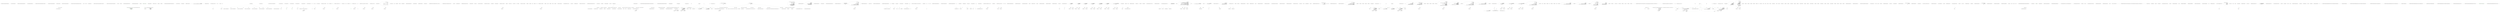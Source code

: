 digraph  {
m0_10 [cluster="Hangfire.SqlServer.SqlServerJobQueueProvider.GetJobQueueMonitoringApi(IDbConnection)", file="BootstrapperConfigurationExceptions.cs", label="Entry Hangfire.SqlServer.SqlServerJobQueueProvider.GetJobQueueMonitoringApi(IDbConnection)", span="39-39"];
m0_11 [cluster="Hangfire.SqlServer.SqlServerJobQueueProvider.GetJobQueueMonitoringApi(IDbConnection)", file="BootstrapperConfigurationExceptions.cs", label="return new SqlServerJobQueueMonitoringApi(connection);", span="41-41"];
m0_12 [cluster="Hangfire.SqlServer.SqlServerJobQueueProvider.GetJobQueueMonitoringApi(IDbConnection)", file="BootstrapperConfigurationExceptions.cs", label="Exit Hangfire.SqlServer.SqlServerJobQueueProvider.GetJobQueueMonitoringApi(IDbConnection)", span="39-39"];
m0_5 [cluster="System.ArgumentNullException.ArgumentNullException(string)", file="BootstrapperConfigurationExceptions.cs", label="Entry System.ArgumentNullException.ArgumentNullException(string)", span="0-0"];
m0_9 [cluster="Hangfire.SqlServer.SqlServerJobQueue.SqlServerJobQueue(IDbConnection, Hangfire.SqlServer.SqlServerStorageOptions)", file="BootstrapperConfigurationExceptions.cs", label="Entry Hangfire.SqlServer.SqlServerJobQueue.SqlServerJobQueue(IDbConnection, Hangfire.SqlServer.SqlServerStorageOptions)", span="32-32"];
m0_6 [cluster="Hangfire.SqlServer.SqlServerJobQueueProvider.GetJobQueue(IDbConnection)", file="BootstrapperConfigurationExceptions.cs", label="Entry Hangfire.SqlServer.SqlServerJobQueueProvider.GetJobQueue(IDbConnection)", span="34-34"];
m0_7 [cluster="Hangfire.SqlServer.SqlServerJobQueueProvider.GetJobQueue(IDbConnection)", file="BootstrapperConfigurationExceptions.cs", label="return new SqlServerJobQueue(connection, _options);", span="36-36"];
m0_8 [cluster="Hangfire.SqlServer.SqlServerJobQueueProvider.GetJobQueue(IDbConnection)", file="BootstrapperConfigurationExceptions.cs", label="Exit Hangfire.SqlServer.SqlServerJobQueueProvider.GetJobQueue(IDbConnection)", span="34-34"];
m0_0 [cluster="Hangfire.SqlServer.SqlServerJobQueueProvider.SqlServerJobQueueProvider(Hangfire.SqlServer.SqlServerStorageOptions)", file="BootstrapperConfigurationExceptions.cs", label="Entry Hangfire.SqlServer.SqlServerJobQueueProvider.SqlServerJobQueueProvider(Hangfire.SqlServer.SqlServerStorageOptions)", span="25-25"];
m0_1 [cluster="Hangfire.SqlServer.SqlServerJobQueueProvider.SqlServerJobQueueProvider(Hangfire.SqlServer.SqlServerStorageOptions)", file="BootstrapperConfigurationExceptions.cs", label="options == null", span="27-27"];
m0_3 [cluster="Hangfire.SqlServer.SqlServerJobQueueProvider.SqlServerJobQueueProvider(Hangfire.SqlServer.SqlServerStorageOptions)", file="BootstrapperConfigurationExceptions.cs", label="_options = options", span="29-29"];
m0_2 [cluster="Hangfire.SqlServer.SqlServerJobQueueProvider.SqlServerJobQueueProvider(Hangfire.SqlServer.SqlServerStorageOptions)", file="BootstrapperConfigurationExceptions.cs", label="throw new ArgumentNullException(''options'');", span="27-27"];
m0_4 [cluster="Hangfire.SqlServer.SqlServerJobQueueProvider.SqlServerJobQueueProvider(Hangfire.SqlServer.SqlServerStorageOptions)", file="BootstrapperConfigurationExceptions.cs", label="Exit Hangfire.SqlServer.SqlServerJobQueueProvider.SqlServerJobQueueProvider(Hangfire.SqlServer.SqlServerStorageOptions)", span="25-25"];
m0_13 [cluster="Hangfire.SqlServer.SqlServerJobQueueMonitoringApi.SqlServerJobQueueMonitoringApi(IDbConnection)", file="BootstrapperConfigurationExceptions.cs", label="Entry Hangfire.SqlServer.SqlServerJobQueueMonitoringApi.SqlServerJobQueueMonitoringApi(IDbConnection)", span="28-28"];
m0_14 [file="BootstrapperConfigurationExceptions.cs", label="Hangfire.SqlServer.SqlServerJobQueueProvider", span=""];
m1_7 [cluster="Mock<IState>.cstr", file="DashboardOwinExtensions.cs", label="Entry Mock<IState>.cstr", span=""];
m1_3 [cluster="Hangfire.Core.Tests.ApplyStateContextMock.ApplyStateContextMock()", file="DashboardOwinExtensions.cs", label="OldStateValue = null", span="15-15"];
m1_8 [cluster="System.Lazy<T>.Lazy(System.Func<T>)", file="DashboardOwinExtensions.cs", label="System.Collections.Generic.IEnumerable<HangFire.Dashboard.IAuthorizationFilter>", span=""];
m1_6 [cluster="lambda expression", file="DashboardOwinExtensions.cs", label="Exit lambda expression", span="28-30"];
m1_0 [cluster="Hangfire.Core.Tests.ApplyStateContextMock.ApplyStateContextMock()", file="DashboardOwinExtensions.cs", label="Entry Hangfire.Core.Tests.ApplyStateContextMock.ApplyStateContextMock()", span="11-11"];
m1_1 [cluster="Hangfire.Core.Tests.ApplyStateContextMock.ApplyStateContextMock()", color=green, community=0, file="DashboardOwinExtensions.cs", label="StateContextValue = new StateContextMock()", prediction=0, span="13-13"];
m1_2 [cluster="Hangfire.Core.Tests.ApplyStateContextMock.ApplyStateContextMock()", file="DashboardOwinExtensions.cs", label="NewStateValue = new Mock<IState>().Object", span="14-14"];
m1_4 [cluster="lambda expression", file="DashboardOwinExtensions.cs", label="Entry lambda expression", span="28-30"];
m1_5 [cluster="lambda expression", color=green, community=0, file="DashboardOwinExtensions.cs", label="subApp.Use<DashboardMiddleware>(\r\n                GlobalDashboardRoutes.Routes,\r\n                authorizationFilters)", prediction=1, span="28-30"];
m1_9 [cluster="lambda expression", file="DashboardOwinExtensions.cs", label="Entry lambda expression", span="18-21"];
m1_10 [cluster="lambda expression", file="DashboardOwinExtensions.cs", label="new ApplyStateContext(\r\n                    StateContextValue.Object,\r\n                    NewStateValue,\r\n                    OldStateValue)", span="18-21"];
m1_11 [cluster="lambda expression", file="DashboardOwinExtensions.cs", label="Exit lambda expression", span="18-21"];
m1_12 [cluster="Hangfire.States.ApplyStateContext.ApplyStateContext(Hangfire.States.StateContext, Hangfire.States.IState, string)", file="DashboardOwinExtensions.cs", label="Entry Hangfire.States.ApplyStateContext.ApplyStateContext(Hangfire.States.StateContext, Hangfire.States.IState, string)", span="23-23"];
m1_13 [file="DashboardOwinExtensions.cs", label="Hangfire.Core.Tests.ApplyStateContextMock", span=""];
m2_82 [cluster="System.Console.WriteLine(string, object)", file="GlobalDashboardRoutes.cs", label="Entry System.Console.WriteLine(string, object)", span="0-0"];
m2_0 [cluster="ConsoleSample.Program.Main()", file="GlobalDashboardRoutes.cs", label="Entry ConsoleSample.Program.Main()", span="13-13"];
m2_1 [cluster="ConsoleSample.Program.Main()", file="GlobalDashboardRoutes.cs", label="LogManager.LogFactory = new ConsoleLogFactory()", span="15-15"];
m2_2 [cluster="ConsoleSample.Program.Main()", file="GlobalDashboardRoutes.cs", label="JobStorage.Current = \r\n                new SqlServerStorage(@''Server=.\sqlexpress;Database=HangFire.SqlServer.Tests;Trusted_Connection=True;'')", span="17-18"];
m2_3 [cluster="ConsoleSample.Program.Main()", file="GlobalDashboardRoutes.cs", label="GlobalJobFilters.Filters.Add(new RetryAttribute())", span="21-21"];
m2_4 [cluster="ConsoleSample.Program.Main()", file="GlobalDashboardRoutes.cs", label="var server = new BackgroundJobServer(25, ''critical'', ''default'')", span="23-23"];
m2_5 [cluster="ConsoleSample.Program.Main()", file="GlobalDashboardRoutes.cs", label="var count = 1", span="25-25"];
m2_10 [cluster="ConsoleSample.Program.Main()", file="GlobalDashboardRoutes.cs", label="server.Start()", span="38-38"];
m2_6 [cluster="ConsoleSample.Program.Main()", file="GlobalDashboardRoutes.cs", label=true, span="27-27"];
m2_44 [cluster="ConsoleSample.Program.Main()", file="GlobalDashboardRoutes.cs", label="var number = count++", span="97-97"];
m2_7 [cluster="ConsoleSample.Program.Main()", file="GlobalDashboardRoutes.cs", label="var command = Console.ReadLine()", span="29-29"];
m2_55 [cluster="ConsoleSample.Program.Main()", file="GlobalDashboardRoutes.cs", label="Console.WriteLine(''Press Enter to exit...'')", span="133-133"];
m2_8 [cluster="ConsoleSample.Program.Main()", file="GlobalDashboardRoutes.cs", label="command == null || command.Equals(''stop'', StringComparison.OrdinalIgnoreCase)", span="31-31"];
m2_9 [cluster="ConsoleSample.Program.Main()", file="GlobalDashboardRoutes.cs", label="command.Equals(''start'', StringComparison.OrdinalIgnoreCase)", span="36-36"];
m2_11 [cluster="ConsoleSample.Program.Main()", file="GlobalDashboardRoutes.cs", label="command.StartsWith(''add'', StringComparison.OrdinalIgnoreCase)", span="41-41"];
m2_12 [cluster="ConsoleSample.Program.Main()", file="GlobalDashboardRoutes.cs", label="var workCount = int.Parse(command.Substring(4))", span="45-45"];
m2_21 [cluster="ConsoleSample.Program.Main()", file="GlobalDashboardRoutes.cs", label="command.StartsWith(''static'', StringComparison.OrdinalIgnoreCase)", span="59-59"];
m2_22 [cluster="ConsoleSample.Program.Main()", file="GlobalDashboardRoutes.cs", label="var workCount = int.Parse(command.Substring(7))", span="63-63"];
m2_30 [cluster="ConsoleSample.Program.Main()", file="GlobalDashboardRoutes.cs", label="command.StartsWith(''error'', StringComparison.OrdinalIgnoreCase)", span="76-76"];
m2_31 [cluster="ConsoleSample.Program.Main()", file="GlobalDashboardRoutes.cs", label="var workCount = int.Parse(command.Substring(6))", span="78-78"];
m2_36 [cluster="ConsoleSample.Program.Main()", file="GlobalDashboardRoutes.cs", label="command.StartsWith(''args'', StringComparison.OrdinalIgnoreCase)", span="85-85"];
m2_37 [cluster="ConsoleSample.Program.Main()", file="GlobalDashboardRoutes.cs", label="var workCount = int.Parse(command.Substring(5))", span="87-87"];
m2_42 [cluster="ConsoleSample.Program.Main()", file="GlobalDashboardRoutes.cs", label="command.StartsWith(''in'', StringComparison.OrdinalIgnoreCase)", span="94-94"];
m2_43 [cluster="ConsoleSample.Program.Main()", file="GlobalDashboardRoutes.cs", label="var seconds = int.Parse(command.Substring(2))", span="96-96"];
m2_46 [cluster="ConsoleSample.Program.Main()", file="GlobalDashboardRoutes.cs", label="command.StartsWith(''recurring'', StringComparison.OrdinalIgnoreCase)", span="101-101"];
m2_49 [cluster="ConsoleSample.Program.Main()", file="GlobalDashboardRoutes.cs", label="command.StartsWith(''fast'', StringComparison.OrdinalIgnoreCase)", span="107-107"];
m2_50 [cluster="ConsoleSample.Program.Main()", file="GlobalDashboardRoutes.cs", label="var workCount = int.Parse(command.Substring(5))", span="111-111"];
m2_13 [cluster="ConsoleSample.Program.Main()", file="GlobalDashboardRoutes.cs", label="var i = 0", span="46-46"];
m2_14 [cluster="ConsoleSample.Program.Main()", file="GlobalDashboardRoutes.cs", label="i < workCount", span="46-46"];
m2_15 [cluster="ConsoleSample.Program.Main()", file="GlobalDashboardRoutes.cs", label="var number = i", span="48-48"];
m2_17 [cluster="ConsoleSample.Program.Main()", file="GlobalDashboardRoutes.cs", label="i++", span="46-46"];
m2_18 [cluster="ConsoleSample.Program.Main()", file="GlobalDashboardRoutes.cs", label="Console.WriteLine(''Jobs enqueued.'')", span="51-51"];
m2_16 [cluster="ConsoleSample.Program.Main()", file="GlobalDashboardRoutes.cs", label="BackgroundJob.Enqueue<Services>(x => x.Random(number))", span="49-49"];
m2_19 [cluster="ConsoleSample.Program.Main()", file="GlobalDashboardRoutes.cs", label=Exception, span="53-53"];
m2_20 [cluster="ConsoleSample.Program.Main()", file="GlobalDashboardRoutes.cs", label="Console.WriteLine(ex.Message)", span="55-55"];
m2_23 [cluster="ConsoleSample.Program.Main()", color=green, community=0, file="GlobalDashboardRoutes.cs", label="var i = 0", prediction=2, span="64-64"];
m2_24 [cluster="ConsoleSample.Program.Main()", color=green, community=0, file="GlobalDashboardRoutes.cs", label="i < workCount", prediction=3, span="64-64"];
m2_26 [cluster="ConsoleSample.Program.Main()", color=green, community=0, file="GlobalDashboardRoutes.cs", label="i++", prediction=2, span="64-64"];
m2_25 [cluster="ConsoleSample.Program.Main()", file="GlobalDashboardRoutes.cs", label="BackgroundJob.Enqueue(() => Console.WriteLine(''Hello, {0}!'', ''world''))", span="66-66"];
m2_27 [cluster="ConsoleSample.Program.Main()", file="GlobalDashboardRoutes.cs", label="Console.WriteLine(''Jobs enqueued.'')", span="68-68"];
m2_28 [cluster="ConsoleSample.Program.Main()", file="GlobalDashboardRoutes.cs", label=Exception, span="70-70"];
m2_29 [cluster="ConsoleSample.Program.Main()", file="GlobalDashboardRoutes.cs", label="Console.WriteLine(ex.Message)", span="72-72"];
m2_32 [cluster="ConsoleSample.Program.Main()", color=green, community=0, file="GlobalDashboardRoutes.cs", label="var i = 0", prediction=5, span="79-79"];
m2_33 [cluster="ConsoleSample.Program.Main()", color=green, community=0, file="GlobalDashboardRoutes.cs", label="i < workCount", prediction=6, span="79-79"];
m2_35 [cluster="ConsoleSample.Program.Main()", color=green, community=0, file="GlobalDashboardRoutes.cs", label="i++", prediction=5, span="79-79"];
m2_34 [cluster="ConsoleSample.Program.Main()", file="GlobalDashboardRoutes.cs", label="BackgroundJob.Enqueue<Services>(x => x.Error())", span="81-81"];
m2_38 [cluster="ConsoleSample.Program.Main()", file="GlobalDashboardRoutes.cs", label="var i = 0", span="88-88"];
m2_39 [cluster="ConsoleSample.Program.Main()", file="GlobalDashboardRoutes.cs", label="i < workCount", span="88-88"];
m2_41 [cluster="ConsoleSample.Program.Main()", file="GlobalDashboardRoutes.cs", label="i++", span="88-88"];
m2_40 [cluster="ConsoleSample.Program.Main()", file="GlobalDashboardRoutes.cs", label="BackgroundJob.Enqueue<Services>(x => x.Args(Guid.NewGuid().ToString(), 14442, DateTime.UtcNow))", span="90-90"];
m2_45 [cluster="ConsoleSample.Program.Main()", file="GlobalDashboardRoutes.cs", label="BackgroundJob.Schedule<Services>(x => x.Random(number), TimeSpan.FromSeconds(seconds))", span="98-98"];
m2_47 [cluster="ConsoleSample.Program.Main()", file="GlobalDashboardRoutes.cs", label="BackgroundJob.Enqueue<Services>(x => x.Recurring())", span="103-103"];
m2_48 [cluster="ConsoleSample.Program.Main()", file="GlobalDashboardRoutes.cs", label="Console.WriteLine(''Recurring job added'')", span="104-104"];
m2_51 [cluster="ConsoleSample.Program.Main()", file="GlobalDashboardRoutes.cs", label="Parallel.For(0, workCount, i =>\r\n                            {\r\n                                if (i % 2 == 0)\r\n                                {\r\n                                    BackgroundJob.Enqueue<Services>(x => x.EmptyCritical());\r\n                                }\r\n                                else\r\n                                {\r\n                                    BackgroundJob.Enqueue<Services>(x => x.EmptyDefault());\r\n                                }\r\n                            })", span="112-122"];
m2_52 [cluster="ConsoleSample.Program.Main()", file="GlobalDashboardRoutes.cs", label="Console.WriteLine(''Jobs enqueued.'')", span="123-123"];
m2_53 [cluster="ConsoleSample.Program.Main()", file="GlobalDashboardRoutes.cs", label=Exception, span="125-125"];
m2_54 [cluster="ConsoleSample.Program.Main()", file="GlobalDashboardRoutes.cs", label="Console.WriteLine(ex.Message)", span="127-127"];
m2_56 [cluster="ConsoleSample.Program.Main()", file="GlobalDashboardRoutes.cs", label="Console.ReadLine()", span="134-134"];
m2_57 [cluster="ConsoleSample.Program.Main()", file="GlobalDashboardRoutes.cs", label="Exit ConsoleSample.Program.Main()", span="13-13"];
m2_61 [cluster="HangFire.Common.Filters.GlobalJobFilterCollection.Add(object)", file="GlobalDashboardRoutes.cs", label="Entry HangFire.Common.Filters.GlobalJobFilterCollection.Add(object)", span="56-56"];
m2_108 [cluster="ConsoleSample.Services.EmptyCritical()", file="GlobalDashboardRoutes.cs", label="Entry ConsoleSample.Services.EmptyCritical()", span="17-17"];
m2_60 [cluster="HangFire.Filters.RetryAttribute.RetryAttribute()", file="GlobalDashboardRoutes.cs", label="Entry HangFire.Filters.RetryAttribute.RetryAttribute()", span="28-28"];
m2_86 [cluster="ConsoleSample.Services.Error()", file="GlobalDashboardRoutes.cs", label="Entry ConsoleSample.Services.Error()", span="22-22"];
m2_73 [cluster="HangFire.BackgroundJob.Schedule<TJob>(System.Linq.Expressions.Expression<System.Action<TJob>>, System.TimeSpan)", file="GlobalDashboardRoutes.cs", label="Entry HangFire.BackgroundJob.Schedule<TJob>(System.Linq.Expressions.Expression<System.Action<TJob>>, System.TimeSpan)", span="139-139"];
m2_69 [cluster="HangFire.BackgroundJob.Enqueue<TJob>(System.Linq.Expressions.Expression<System.Action<TJob>>)", file="GlobalDashboardRoutes.cs", label="Entry HangFire.BackgroundJob.Enqueue<TJob>(System.Linq.Expressions.Expression<System.Action<TJob>>)", span="100-100"];
m2_68 [cluster="int.Parse(string)", file="GlobalDashboardRoutes.cs", label="Entry int.Parse(string)", span="0-0"];
m2_72 [cluster="System.TimeSpan.FromSeconds(double)", file="GlobalDashboardRoutes.cs", label="Entry System.TimeSpan.FromSeconds(double)", span="0-0"];
m2_62 [cluster="HangFire.BackgroundJobServer.BackgroundJobServer(int, params string[])", file="GlobalDashboardRoutes.cs", label="Entry HangFire.BackgroundJobServer.BackgroundJobServer(int, params string[])", span="41-41"];
m2_78 [cluster="ConsoleSample.Services.Random(int)", file="GlobalDashboardRoutes.cs", label="Entry ConsoleSample.Services.Random(int)", span="35-35"];
m2_91 [cluster="System.Guid.ToString()", file="GlobalDashboardRoutes.cs", label="Entry System.Guid.ToString()", span="0-0"];
m2_66 [cluster="string.StartsWith(string, System.StringComparison)", file="GlobalDashboardRoutes.cs", label="Entry string.StartsWith(string, System.StringComparison)", span="0-0"];
m2_92 [cluster="ConsoleSample.Services.Args(string, int, System.DateTime)", file="GlobalDashboardRoutes.cs", label="Entry ConsoleSample.Services.Args(string, int, System.DateTime)", span="52-52"];
m2_63 [cluster="System.Console.ReadLine()", file="GlobalDashboardRoutes.cs", label="Entry System.Console.ReadLine()", span="0-0"];
m2_99 [cluster="ConsoleSample.Services.Recurring()", file="GlobalDashboardRoutes.cs", label="Entry ConsoleSample.Services.Recurring()", span="29-29"];
m2_105 [cluster="lambda expression", file="GlobalDashboardRoutes.cs", label="Entry lambda expression", span="116-116"];
m2_76 [cluster="lambda expression", file="GlobalDashboardRoutes.cs", label="x.Random(number)", span="49-49"];
m2_75 [cluster="lambda expression", file="GlobalDashboardRoutes.cs", label="Entry lambda expression", span="49-49"];
m2_79 [cluster="lambda expression", file="GlobalDashboardRoutes.cs", label="Entry lambda expression", span="66-66"];
m2_83 [cluster="lambda expression", file="GlobalDashboardRoutes.cs", label="Entry lambda expression", span="81-81"];
m2_87 [cluster="lambda expression", file="GlobalDashboardRoutes.cs", label="Entry lambda expression", span="90-90"];
m2_94 [cluster="lambda expression", file="GlobalDashboardRoutes.cs", label="x.Random(number)", span="98-98"];
m2_93 [cluster="lambda expression", file="GlobalDashboardRoutes.cs", label="Entry lambda expression", span="98-98"];
m2_96 [cluster="lambda expression", file="GlobalDashboardRoutes.cs", label="Entry lambda expression", span="103-103"];
m2_100 [cluster="lambda expression", file="GlobalDashboardRoutes.cs", label="Entry lambda expression", span="112-122"];
m2_77 [cluster="lambda expression", file="GlobalDashboardRoutes.cs", label="Exit lambda expression", span="49-49"];
m2_80 [cluster="lambda expression", file="GlobalDashboardRoutes.cs", label="Console.WriteLine(''Hello, {0}!'', ''world'')", span="66-66"];
m2_81 [cluster="lambda expression", file="GlobalDashboardRoutes.cs", label="Exit lambda expression", span="66-66"];
m2_84 [cluster="lambda expression", file="GlobalDashboardRoutes.cs", label="x.Error()", span="81-81"];
m2_85 [cluster="lambda expression", file="GlobalDashboardRoutes.cs", label="Exit lambda expression", span="81-81"];
m2_88 [cluster="lambda expression", file="GlobalDashboardRoutes.cs", label="x.Args(Guid.NewGuid().ToString(), 14442, DateTime.UtcNow)", span="90-90"];
m2_89 [cluster="lambda expression", file="GlobalDashboardRoutes.cs", label="Exit lambda expression", span="90-90"];
m2_95 [cluster="lambda expression", file="GlobalDashboardRoutes.cs", label="Exit lambda expression", span="98-98"];
m2_97 [cluster="lambda expression", file="GlobalDashboardRoutes.cs", label="x.Recurring()", span="103-103"];
m2_98 [cluster="lambda expression", file="GlobalDashboardRoutes.cs", label="Exit lambda expression", span="103-103"];
m2_101 [cluster="lambda expression", file="GlobalDashboardRoutes.cs", label="i % 2 == 0", span="114-114"];
m2_102 [cluster="lambda expression", file="GlobalDashboardRoutes.cs", label="BackgroundJob.Enqueue<Services>(x => x.EmptyCritical())", span="116-116"];
m2_103 [cluster="lambda expression", file="GlobalDashboardRoutes.cs", label="BackgroundJob.Enqueue<Services>(x => x.EmptyDefault())", span="120-120"];
m2_104 [cluster="lambda expression", file="GlobalDashboardRoutes.cs", label="Exit lambda expression", span="112-122"];
m2_109 [cluster="lambda expression", file="GlobalDashboardRoutes.cs", label="Entry lambda expression", span="120-120"];
m2_106 [cluster="lambda expression", file="GlobalDashboardRoutes.cs", label="x.EmptyCritical()", span="116-116"];
m2_107 [cluster="lambda expression", file="GlobalDashboardRoutes.cs", label="Exit lambda expression", span="116-116"];
m2_110 [cluster="lambda expression", file="GlobalDashboardRoutes.cs", label="x.EmptyDefault()", span="120-120"];
m2_111 [cluster="lambda expression", file="GlobalDashboardRoutes.cs", label="Exit lambda expression", span="120-120"];
m2_64 [cluster="string.Equals(string, System.StringComparison)", file="GlobalDashboardRoutes.cs", label="Entry string.Equals(string, System.StringComparison)", span="0-0"];
m2_74 [cluster="System.Threading.Tasks.Parallel.For(int, int, System.Action<int>)", file="GlobalDashboardRoutes.cs", label="Entry System.Threading.Tasks.Parallel.For(int, int, System.Action<int>)", span="0-0"];
m2_90 [cluster="System.Guid.NewGuid()", file="GlobalDashboardRoutes.cs", label="Entry System.Guid.NewGuid()", span="0-0"];
m2_65 [cluster="HangFire.BackgroundJobServer.Start()", file="GlobalDashboardRoutes.cs", label="Entry HangFire.BackgroundJobServer.Start()", span="98-98"];
m2_59 [cluster="HangFire.SqlServer.SqlServerStorage.SqlServerStorage(string)", file="GlobalDashboardRoutes.cs", label="Entry HangFire.SqlServer.SqlServerStorage.SqlServerStorage(string)", span="25-25"];
m2_71 [cluster="HangFire.BackgroundJob.Enqueue(System.Linq.Expressions.Expression<System.Action>)", file="GlobalDashboardRoutes.cs", label="Entry HangFire.BackgroundJob.Enqueue(System.Linq.Expressions.Expression<System.Action>)", span="79-79"];
m2_70 [cluster="System.Console.WriteLine(string)", file="GlobalDashboardRoutes.cs", label="Entry System.Console.WriteLine(string)", span="0-0"];
m2_58 [cluster="ConsoleLogFactory.cstr", file="GlobalDashboardRoutes.cs", label="Entry ConsoleLogFactory.cstr", span=""];
m2_112 [cluster="ConsoleSample.Services.EmptyDefault()", file="GlobalDashboardRoutes.cs", label="Entry ConsoleSample.Services.EmptyDefault()", span="12-12"];
m2_67 [cluster="string.Substring(int)", file="GlobalDashboardRoutes.cs", label="Entry string.Substring(int)", span="0-0"];
m2_113 [file="GlobalDashboardRoutes.cs", label=number, span=""];
m2_114 [file="GlobalDashboardRoutes.cs", label=number, span=""];
m3_26 [cluster="HangFire.Redis.RedisMonitoringApi.ProcessingJobs(int, int)", file="OwinBootstrapper.cs", label="var jobIds = _redis.GetRangeFromSortedSet(\r\n                ''hangfire:processing'',\r\n                from,\r\n                from + count - 1)", span="69-72"];
m3_27 [cluster="HangFire.Redis.RedisMonitoringApi.ProcessingJobs(int, int)", file="OwinBootstrapper.cs", label="return new JobList<ProcessingJobDto>(GetJobsWithProperties(_redis,\r\n                jobIds,\r\n                null,\r\n                new[] { ''StartedAt'', ''ServerName'', ''State'' },\r\n                (method, job, state) => new ProcessingJobDto\r\n                {\r\n                    ServerName = state[1],\r\n                    Method = method,\r\n                    StartedAt = JobHelper.FromNullableStringTimestamp(state[0]),\r\n                    InProcessingState = ProcessingState.Name.Equals(\r\n                        state[2], StringComparison.OrdinalIgnoreCase),\r\n                }).OrderBy(x => x.Value.StartedAt).ToList());", span="74-85"];
m3_31 [cluster="Unk.GetJobsWithProperties", file="OwinBootstrapper.cs", label="Entry Unk.GetJobsWithProperties", span=""];
m3_36 [cluster="lambda expression", file="OwinBootstrapper.cs", label="Exit lambda expression", span="78-85"];
m3_28 [cluster="HangFire.Redis.RedisMonitoringApi.ProcessingJobs(int, int)", file="OwinBootstrapper.cs", label="Exit HangFire.Redis.RedisMonitoringApi.ProcessingJobs(int, int)", span="66-66"];
m3_29 [cluster="Unk.GetRangeFromSortedSet", file="OwinBootstrapper.cs", label="Entry Unk.GetRangeFromSortedSet", span=""];
m3_32 [cluster="System.Collections.Generic.IEnumerable<TSource>.OrderBy<TSource, TKey>(System.Func<TSource, TKey>)", file="OwinBootstrapper.cs", label="Entry System.Collections.Generic.IEnumerable<TSource>.OrderBy<TSource, TKey>(System.Func<TSource, TKey>)", span="0-0"];
m3_33 [cluster="System.Collections.Generic.IEnumerable<TSource>.ToList<TSource>()", file="OwinBootstrapper.cs", label="Entry System.Collections.Generic.IEnumerable<TSource>.ToList<TSource>()", span="0-0"];
m3_35 [cluster="lambda expression", file="OwinBootstrapper.cs", label="new ProcessingJobDto\r\n                {\r\n                    ServerName = state[1],\r\n                    Method = method,\r\n                    StartedAt = JobHelper.FromNullableStringTimestamp(state[0]),\r\n                    InProcessingState = ProcessingState.Name.Equals(\r\n                        state[2], StringComparison.OrdinalIgnoreCase),\r\n                }", span="78-85"];
m3_37 [cluster="HangFire.Storage.Monitoring.ProcessingJobDto.ProcessingJobDto()", file="OwinBootstrapper.cs", label="Entry HangFire.Storage.Monitoring.ProcessingJobDto.ProcessingJobDto()", span="7-7"];
m3_38 [cluster="HangFire.Common.JobHelper.FromNullableStringTimestamp(string)", file="OwinBootstrapper.cs", label="Entry HangFire.Common.JobHelper.FromNullableStringTimestamp(string)", span="56-56"];
m3_30 [cluster="HangFire.Storage.Monitoring.JobList<TDto>.JobList(System.Collections.Generic.IEnumerable<System.Collections.Generic.KeyValuePair<string, TDto>>)", file="OwinBootstrapper.cs", label="Entry HangFire.Storage.Monitoring.JobList<TDto>.JobList(System.Collections.Generic.IEnumerable<System.Collections.Generic.KeyValuePair<string, TDto>>)", span="6-6"];
m3_34 [cluster="lambda expression", file="OwinBootstrapper.cs", label="Entry lambda expression", span="78-85"];
m3_39 [cluster="string.Equals(string, System.StringComparison)", file="OwinBootstrapper.cs", label="Entry string.Equals(string, System.StringComparison)", span="0-0"];
m3_40 [cluster="lambda expression", file="OwinBootstrapper.cs", label="Entry lambda expression", span="85-85"];
m3_41 [cluster="lambda expression", file="OwinBootstrapper.cs", label="x.Value.StartedAt", span="85-85"];
m3_42 [cluster="lambda expression", file="OwinBootstrapper.cs", label="Exit lambda expression", span="85-85"];
m3_43 [cluster="HangFire.Redis.RedisMonitoringApi.ScheduledJobs(int, int)", file="OwinBootstrapper.cs", label="Entry HangFire.Redis.RedisMonitoringApi.ScheduledJobs(int, int)", span="88-88"];
m3_16 [cluster="lambda expression", file="OwinBootstrapper.cs", label="new JobFilter(f, JobFilterScope.Type, null)", span="44-44"];
m3_17 [cluster="lambda expression", file="OwinBootstrapper.cs", label="Exit lambda expression", span="44-44"];
m3_18 [cluster="Hangfire.Common.JobFilter.JobFilter(object, Hangfire.Common.JobFilterScope, int?)", file="OwinBootstrapper.cs", label="Entry Hangfire.Common.JobFilter.JobFilter(object, Hangfire.Common.JobFilterScope, int?)", span="38-38"];
m3_58 [cluster="System.Collections.Generic.List<T>.List()", file="OwinBootstrapper.cs", label="System.Collections.Generic.IEnumerable<object>", span=""];
m3_190 [cluster="HangFire.Redis.RedisMonitoringApi.EnqueuedJobs(string, int, int)", file="OwinBootstrapper.cs", label="Entry HangFire.Redis.RedisMonitoringApi.EnqueuedJobs(string, int, int)", span="287-287"];
m3_191 [cluster="HangFire.Redis.RedisMonitoringApi.EnqueuedJobs(string, int, int)", file="OwinBootstrapper.cs", label="var jobIds = _redis.GetRangeFromList(\r\n                String.Format(''hangfire:queue:{0}'', queue),\r\n                from,\r\n                from + perPage - 1)", span="290-293"];
m3_192 [cluster="HangFire.Redis.RedisMonitoringApi.EnqueuedJobs(string, int, int)", file="OwinBootstrapper.cs", label="return GetJobsWithProperties(\r\n                _redis,\r\n                jobIds,\r\n                null,\r\n                new[] { ''EnqueuedAt'', ''State'' },\r\n                (method, job, state) => new EnqueuedJobDto\r\n                {\r\n                    Method = method,\r\n                    EnqueuedAt = JobHelper.FromNullableStringTimestamp(state[0]),\r\n                    InEnqueuedState = EnqueuedState.Name.Equals(state[1], StringComparison.OrdinalIgnoreCase)\r\n                });", span="295-305"];
m3_193 [cluster="HangFire.Redis.RedisMonitoringApi.EnqueuedJobs(string, int, int)", file="OwinBootstrapper.cs", label="Exit HangFire.Redis.RedisMonitoringApi.EnqueuedJobs(string, int, int)", span="287-287"];
m3_239 [cluster="Dictionary<string, string>.cstr", file="OwinBootstrapper.cs", label="Entry Dictionary<string, string>.cstr", span=""];
m3_426 [cluster="HangFire.Common.JobMethod.Deserialize(HangFire.Storage.InvocationData)", file="OwinBootstrapper.cs", label="Entry HangFire.Common.JobMethod.Deserialize(HangFire.Storage.InvocationData)", span="91-91"];
m3_208 [cluster="HangFire.Redis.RedisMonitoringApi.GetHourlyTimelineStats(IRedisClient, string)", file="OwinBootstrapper.cs", label="Entry HangFire.Redis.RedisMonitoringApi.GetHourlyTimelineStats(IRedisClient, string)", span="394-394"];
m3_256 [cluster="HangFire.Redis.RedisMonitoringApi.GetHourlyTimelineStats(IRedisClient, string)", file="OwinBootstrapper.cs", label="var endDate = DateTime.UtcNow", span="397-397"];
m3_263 [cluster="HangFire.Redis.RedisMonitoringApi.GetHourlyTimelineStats(IRedisClient, string)", file="OwinBootstrapper.cs", label="var keys = dates.Select(x => String.Format(''hangfire:stats:{0}:{1}'', type, x.ToString(''yyyy-MM-dd-HH''))).ToList()", span="405-405"];
m3_264 [cluster="HangFire.Redis.RedisMonitoringApi.GetHourlyTimelineStats(IRedisClient, string)", file="OwinBootstrapper.cs", label="var valuesMap = redis.GetValuesMap(keys)", span="406-406"];
m3_257 [cluster="HangFire.Redis.RedisMonitoringApi.GetHourlyTimelineStats(IRedisClient, string)", file="OwinBootstrapper.cs", label="var dates = new List<DateTime>()", span="398-398"];
m3_260 [cluster="HangFire.Redis.RedisMonitoringApi.GetHourlyTimelineStats(IRedisClient, string)", file="OwinBootstrapper.cs", label="dates.Add(endDate)", span="401-401"];
m3_261 [cluster="HangFire.Redis.RedisMonitoringApi.GetHourlyTimelineStats(IRedisClient, string)", file="OwinBootstrapper.cs", label="endDate = endDate.AddHours(-1)", span="402-402"];
m3_258 [cluster="HangFire.Redis.RedisMonitoringApi.GetHourlyTimelineStats(IRedisClient, string)", file="OwinBootstrapper.cs", label="var i = 0", span="399-399"];
m3_267 [cluster="HangFire.Redis.RedisMonitoringApi.GetHourlyTimelineStats(IRedisClient, string)", file="OwinBootstrapper.cs", label="i < dates.Count", span="409-409"];
m3_271 [cluster="HangFire.Redis.RedisMonitoringApi.GetHourlyTimelineStats(IRedisClient, string)", file="OwinBootstrapper.cs", label="result.Add(dates[i], value)", span="417-417"];
m3_259 [cluster="HangFire.Redis.RedisMonitoringApi.GetHourlyTimelineStats(IRedisClient, string)", file="OwinBootstrapper.cs", label="i < 24", span="399-399"];
m3_262 [cluster="HangFire.Redis.RedisMonitoringApi.GetHourlyTimelineStats(IRedisClient, string)", file="OwinBootstrapper.cs", label="i++", span="399-399"];
m3_265 [cluster="HangFire.Redis.RedisMonitoringApi.GetHourlyTimelineStats(IRedisClient, string)", file="OwinBootstrapper.cs", label="var result = new Dictionary<DateTime, long>()", span="408-408"];
m3_269 [cluster="HangFire.Redis.RedisMonitoringApi.GetHourlyTimelineStats(IRedisClient, string)", file="OwinBootstrapper.cs", label="!long.TryParse(valuesMap[valuesMap.Keys.ElementAt(i)], out value)", span="412-412"];
m3_266 [cluster="HangFire.Redis.RedisMonitoringApi.GetHourlyTimelineStats(IRedisClient, string)", file="OwinBootstrapper.cs", label="var i = 0", span="409-409"];
m3_273 [cluster="HangFire.Redis.RedisMonitoringApi.GetHourlyTimelineStats(IRedisClient, string)", file="OwinBootstrapper.cs", label="return result;", span="420-420"];
m3_272 [cluster="HangFire.Redis.RedisMonitoringApi.GetHourlyTimelineStats(IRedisClient, string)", file="OwinBootstrapper.cs", label="i++", span="409-409"];
m3_268 [cluster="HangFire.Redis.RedisMonitoringApi.GetHourlyTimelineStats(IRedisClient, string)", file="OwinBootstrapper.cs", label="long value", span="411-411"];
m3_270 [cluster="HangFire.Redis.RedisMonitoringApi.GetHourlyTimelineStats(IRedisClient, string)", file="OwinBootstrapper.cs", label="value = 0", span="414-414"];
m3_274 [cluster="HangFire.Redis.RedisMonitoringApi.GetHourlyTimelineStats(IRedisClient, string)", file="OwinBootstrapper.cs", label="Exit HangFire.Redis.RedisMonitoringApi.GetHourlyTimelineStats(IRedisClient, string)", span="394-394"];
m3_204 [cluster="HangFire.Storage.Monitoring.DequeuedJobDto.DequeuedJobDto()", file="OwinBootstrapper.cs", label="Entry HangFire.Storage.Monitoring.DequeuedJobDto.DequeuedJobDto()", span="5-5"];
m3_92 [cluster="HangFire.Redis.RedisMonitoringApi.GetTimelineStats(IRedisClient, string)", file="OwinBootstrapper.cs", label="Entry HangFire.Redis.RedisMonitoringApi.GetTimelineStats(IRedisClient, string)", span="423-423"];
m3_285 [cluster="HangFire.Redis.RedisMonitoringApi.GetTimelineStats(IRedisClient, string)", file="OwinBootstrapper.cs", label="var endDate = DateTime.UtcNow.Date", span="426-426"];
m3_292 [cluster="HangFire.Redis.RedisMonitoringApi.GetTimelineStats(IRedisClient, string)", file="OwinBootstrapper.cs", label="var keys = stringDates.Select(x => String.Format(''hangfire:stats:{0}:{1}'', type, x)).ToList()", span="437-437"];
m3_293 [cluster="HangFire.Redis.RedisMonitoringApi.GetTimelineStats(IRedisClient, string)", file="OwinBootstrapper.cs", label="var valuesMap = redis.GetValuesMap(keys)", span="439-439"];
m3_286 [cluster="HangFire.Redis.RedisMonitoringApi.GetTimelineStats(IRedisClient, string)", file="OwinBootstrapper.cs", label="var startDate = endDate.AddDays(-7)", span="427-427"];
m3_288 [cluster="HangFire.Redis.RedisMonitoringApi.GetTimelineStats(IRedisClient, string)", file="OwinBootstrapper.cs", label="startDate <= endDate", span="430-430"];
m3_289 [cluster="HangFire.Redis.RedisMonitoringApi.GetTimelineStats(IRedisClient, string)", file="OwinBootstrapper.cs", label="dates.Add(endDate)", span="432-432"];
m3_290 [cluster="HangFire.Redis.RedisMonitoringApi.GetTimelineStats(IRedisClient, string)", file="OwinBootstrapper.cs", label="endDate = endDate.AddDays(-1)", span="433-433"];
m3_287 [cluster="HangFire.Redis.RedisMonitoringApi.GetTimelineStats(IRedisClient, string)", file="OwinBootstrapper.cs", label="var dates = new List<DateTime>()", span="428-428"];
m3_291 [cluster="HangFire.Redis.RedisMonitoringApi.GetTimelineStats(IRedisClient, string)", file="OwinBootstrapper.cs", label="var stringDates = dates.Select(x => x.ToString(''yyyy-MM-dd'')).ToList()", span="436-436"];
m3_300 [cluster="HangFire.Redis.RedisMonitoringApi.GetTimelineStats(IRedisClient, string)", file="OwinBootstrapper.cs", label="result.Add(dates[i], value)", span="449-449"];
m3_296 [cluster="HangFire.Redis.RedisMonitoringApi.GetTimelineStats(IRedisClient, string)", file="OwinBootstrapper.cs", label="i < stringDates.Count", span="442-442"];
m3_294 [cluster="HangFire.Redis.RedisMonitoringApi.GetTimelineStats(IRedisClient, string)", file="OwinBootstrapper.cs", label="var result = new Dictionary<DateTime, long>()", span="441-441"];
m3_298 [cluster="HangFire.Redis.RedisMonitoringApi.GetTimelineStats(IRedisClient, string)", file="OwinBootstrapper.cs", label="!long.TryParse(valuesMap[valuesMap.Keys.ElementAt(i)], out value)", span="445-445"];
m3_295 [cluster="HangFire.Redis.RedisMonitoringApi.GetTimelineStats(IRedisClient, string)", file="OwinBootstrapper.cs", label="var i = 0", span="442-442"];
m3_302 [cluster="HangFire.Redis.RedisMonitoringApi.GetTimelineStats(IRedisClient, string)", file="OwinBootstrapper.cs", label="return result;", span="452-452"];
m3_301 [cluster="HangFire.Redis.RedisMonitoringApi.GetTimelineStats(IRedisClient, string)", file="OwinBootstrapper.cs", label="i++", span="442-442"];
m3_297 [cluster="HangFire.Redis.RedisMonitoringApi.GetTimelineStats(IRedisClient, string)", file="OwinBootstrapper.cs", label="long value", span="444-444"];
m3_299 [cluster="HangFire.Redis.RedisMonitoringApi.GetTimelineStats(IRedisClient, string)", file="OwinBootstrapper.cs", label="value = 0", span="447-447"];
m3_303 [cluster="HangFire.Redis.RedisMonitoringApi.GetTimelineStats(IRedisClient, string)", file="OwinBootstrapper.cs", label="Exit HangFire.Redis.RedisMonitoringApi.GetTimelineStats(IRedisClient, string)", span="423-423"];
m3_25 [cluster="HangFire.Redis.RedisMonitoringApi.ProcessingJobs(int, int)", file="OwinBootstrapper.cs", label="Entry HangFire.Redis.RedisMonitoringApi.ProcessingJobs(int, int)", span="66-66"];
m3_129 [cluster="HangFire.Common.JobHelper.FromStringTimestamp(string)", file="OwinBootstrapper.cs", label="Entry HangFire.Common.JobHelper.FromStringTimestamp(string)", span="51-51"];
m3_278 [cluster="Unk.TryParse", file="OwinBootstrapper.cs", label="Entry Unk.TryParse", span=""];
m3_85 [cluster="KeyValuePair<string, ScheduleDto>.cstr", file="OwinBootstrapper.cs", label="Entry KeyValuePair<string, ScheduleDto>.cstr", span=""];
m3_128 [cluster="int.Parse(string)", file="OwinBootstrapper.cs", label="Entry int.Parse(string)", span="0-0"];
m3_209 [cluster="HangFire.Redis.RedisMonitoringApi.HourlyFailedJobs()", file="OwinBootstrapper.cs", label="Entry HangFire.Redis.RedisMonitoringApi.HourlyFailedJobs()", span="334-334"];
m3_210 [cluster="HangFire.Redis.RedisMonitoringApi.HourlyFailedJobs()", file="OwinBootstrapper.cs", label="return GetHourlyTimelineStats(_redis, ''failed'');", span="336-336"];
m3_211 [cluster="HangFire.Redis.RedisMonitoringApi.HourlyFailedJobs()", file="OwinBootstrapper.cs", label="Exit HangFire.Redis.RedisMonitoringApi.HourlyFailedJobs()", span="334-334"];
m3_359 [cluster="HangFire.Redis.RedisMonitoringApi.GetStatistics()", file="OwinBootstrapper.cs", label="Entry HangFire.Redis.RedisMonitoringApi.GetStatistics()", span="516-516"];
m3_360 [cluster="HangFire.Redis.RedisMonitoringApi.GetStatistics()", file="OwinBootstrapper.cs", label="var stats = new StatisticsDto()", span="518-518"];
m3_361 [cluster="HangFire.Redis.RedisMonitoringApi.GetStatistics()", file="OwinBootstrapper.cs", label="var queues = _redis.GetAllItemsFromSet(''hangfire:queues'')", span="520-520"];
m3_363 [cluster="HangFire.Redis.RedisMonitoringApi.GetStatistics()", file="OwinBootstrapper.cs", label="pipeline.QueueCommand(\r\n                    x => x.GetSetCount(''hangfire:servers''),\r\n                    x => stats.Servers = x)", span="524-526"];
m3_364 [cluster="HangFire.Redis.RedisMonitoringApi.GetStatistics()", file="OwinBootstrapper.cs", label="pipeline.QueueCommand(\r\n                    x => x.GetSetCount(''hangfire:queues''),\r\n                    x => stats.Queues = x)", span="528-530"];
m3_365 [cluster="HangFire.Redis.RedisMonitoringApi.GetStatistics()", file="OwinBootstrapper.cs", label="pipeline.QueueCommand(\r\n                    x => x.GetSortedSetCount(''hangfire:schedule''),\r\n                    x => stats.Scheduled = x)", span="532-534"];
m3_366 [cluster="HangFire.Redis.RedisMonitoringApi.GetStatistics()", file="OwinBootstrapper.cs", label="pipeline.QueueCommand(\r\n                    x => x.GetSortedSetCount(''hangfire:processing''),\r\n                    x => stats.Processing = x)", span="536-538"];
m3_367 [cluster="HangFire.Redis.RedisMonitoringApi.GetStatistics()", file="OwinBootstrapper.cs", label="pipeline.QueueCommand(\r\n                    x => x.GetValue(''hangfire:stats:succeeded''),\r\n                    x => stats.Succeeded = long.Parse(x ?? ''0''))", span="540-542"];
m3_368 [cluster="HangFire.Redis.RedisMonitoringApi.GetStatistics()", file="OwinBootstrapper.cs", label="pipeline.QueueCommand(\r\n                    x => x.GetSortedSetCount(''hangfire:failed''),\r\n                    x => stats.Failed = x)", span="544-546"];
m3_371 [cluster="HangFire.Redis.RedisMonitoringApi.GetStatistics()", file="OwinBootstrapper.cs", label="pipeline.QueueCommand(\r\n                        x => x.GetListCount(String.Format(''hangfire:queue:{0}'', queueName)),\r\n                        x => stats.Enqueued += x)", span="551-553"];
m3_373 [cluster="HangFire.Redis.RedisMonitoringApi.GetStatistics()", file="OwinBootstrapper.cs", label="return stats;", span="559-559"];
m3_362 [cluster="HangFire.Redis.RedisMonitoringApi.GetStatistics()", file="OwinBootstrapper.cs", label="var pipeline = _redis.CreatePipeline()", span="522-522"];
m3_369 [cluster="HangFire.Redis.RedisMonitoringApi.GetStatistics()", file="OwinBootstrapper.cs", label=queues, span="548-548"];
m3_372 [cluster="HangFire.Redis.RedisMonitoringApi.GetStatistics()", file="OwinBootstrapper.cs", label="pipeline.Flush()", span="556-556"];
m3_370 [cluster="HangFire.Redis.RedisMonitoringApi.GetStatistics()", file="OwinBootstrapper.cs", label="var queueName = queue", span="550-550"];
m3_374 [cluster="HangFire.Redis.RedisMonitoringApi.GetStatistics()", file="OwinBootstrapper.cs", label="Exit HangFire.Redis.RedisMonitoringApi.GetStatistics()", span="516-516"];
m3_44 [cluster="HangFire.Redis.RedisMonitoringApi.ScheduledJobs(int, int)", file="OwinBootstrapper.cs", label="var scheduledJobs = _redis.GetRangeWithScoresFromSortedSet(\r\n                ''hangfire:schedule'',\r\n                from,\r\n                from + count - 1)", span="90-93"];
m3_350 [cluster="KeyValuePair<string, T>.cstr", file="OwinBootstrapper.cs", label="Entry KeyValuePair<string, T>.cstr", span=""];
m3_60 [cluster="Unk.CreatePipeline", file="OwinBootstrapper.cs", label="Entry Unk.CreatePipeline", span=""];
m3_78 [cluster="Unk.GetValueFromHash", file="OwinBootstrapper.cs", label="Entry Unk.GetValueFromHash", span=""];
m3_52 [cluster="HangFire.Redis.RedisMonitoringApi.ScheduledJobs(int, int)", file="OwinBootstrapper.cs", label="pipeline.QueueCommand(\r\n                        x => x.GetValuesFromHash(\r\n                            String.Format(''hangfire:job:{0}'', job.Key),\r\n                            new[] { ''Type'', ''Method'', ''ParameterTypes'' }),\r\n                        x => jobs.Add(job.Key, x))", span="109-113"];
m3_331 [cluster="System.Collections.Generic.IEnumerable<TSource>.ToArray<TSource>()", file="OwinBootstrapper.cs", label="Entry System.Collections.Generic.IEnumerable<TSource>.ToArray<TSource>()", span="0-0"];
m3_212 [cluster="HangFire.Redis.RedisMonitoringApi.JobDetails(string)", file="OwinBootstrapper.cs", label="Entry HangFire.Redis.RedisMonitoringApi.JobDetails(string)", span="339-339"];
m3_213 [cluster="HangFire.Redis.RedisMonitoringApi.JobDetails(string)", file="OwinBootstrapper.cs", label="var job = _redis.GetAllEntriesFromHash(String.Format(''hangfire:job:{0}'', jobId))", span="341-341"];
m3_217 [cluster="HangFire.Redis.RedisMonitoringApi.JobDetails(string)", file="OwinBootstrapper.cs", label="var historyList = _redis.GetAllItemsFromList(\r\n                String.Format(''hangfire:job:{0}:history'', jobId))", span="347-348"];
m3_214 [cluster="HangFire.Redis.RedisMonitoringApi.JobDetails(string)", file="OwinBootstrapper.cs", label="job.Count == 0", span="342-342"];
m3_228 [cluster="HangFire.Redis.RedisMonitoringApi.JobDetails(string)", file="OwinBootstrapper.cs", label="!job.ContainsKey(''Method'')", span="377-377"];
m3_229 [cluster="HangFire.Redis.RedisMonitoringApi.JobDetails(string)", file="OwinBootstrapper.cs", label="job.Add(''Method'', null)", span="377-377"];
m3_230 [cluster="HangFire.Redis.RedisMonitoringApi.JobDetails(string)", file="OwinBootstrapper.cs", label="!job.ContainsKey(''ParameterTypes'')", span="378-378"];
m3_231 [cluster="HangFire.Redis.RedisMonitoringApi.JobDetails(string)", file="OwinBootstrapper.cs", label="job.Add(''ParameterTypes'', null)", span="378-378"];
m3_232 [cluster="HangFire.Redis.RedisMonitoringApi.JobDetails(string)", file="OwinBootstrapper.cs", label="return new JobDetailsDto\r\n            {\r\n                Method = TryToGetMethod(job[''Type''], job[''Method''], job[''ParameterTypes'']),\r\n                Arguments = job.ContainsKey(''Arguments'') ? JobHelper.FromJson<string[]>(job[''Arguments'']) : null,\r\n                OldFormatArguments =\r\n                    job.ContainsKey(''Args'') ? JobHelper.FromJson<Dictionary<string, string>>(job[''Args'']) : null,\r\n                State = job.ContainsKey(''State'') ? job[''State''] : null,\r\n                CreatedAt =\r\n                    job.ContainsKey(''CreatedAt'') ? JobHelper.FromStringTimestamp(job[''CreatedAt'']) : (DateTime?) null,\r\n                Properties = job.Where(x => !hiddenProperties.Contains(x.Key)).ToDictionary(x => x.Key, x => x.Value),\r\n                History = stateHistory\r\n            };", span="380-391"];
m3_215 [cluster="HangFire.Redis.RedisMonitoringApi.JobDetails(string)", file="OwinBootstrapper.cs", label="return null;", span="342-342"];
m3_216 [cluster="HangFire.Redis.RedisMonitoringApi.JobDetails(string)", file="OwinBootstrapper.cs", label="var hiddenProperties = new[]\r\n            { ''Type'', ''Method'', ''ParameterTypes'', ''Arguments'', ''Args'', ''State'', ''CreatedAt'' }", span="344-345"];
m3_218 [cluster="HangFire.Redis.RedisMonitoringApi.JobDetails(string)", file="OwinBootstrapper.cs", label="var history = historyList\r\n                .Select(JobHelper.FromJson<Dictionary<string, string>>)\r\n                .ToList()", span="350-352"];
m3_219 [cluster="HangFire.Redis.RedisMonitoringApi.JobDetails(string)", file="OwinBootstrapper.cs", label="var stateHistory = new List<StateHistoryDto>(history.Count)", span="354-354"];
m3_220 [cluster="HangFire.Redis.RedisMonitoringApi.JobDetails(string)", file="OwinBootstrapper.cs", label=history, span="355-355"];
m3_227 [cluster="HangFire.Redis.RedisMonitoringApi.JobDetails(string)", file="OwinBootstrapper.cs", label="stateHistory.Add(dto)", span="373-373"];
m3_221 [cluster="HangFire.Redis.RedisMonitoringApi.JobDetails(string)", file="OwinBootstrapper.cs", label="var dto = new StateHistoryDto\r\n                {\r\n                    StateName = entry[''State''],\r\n                    Reason = entry.ContainsKey(''Reason'') ? entry[''Reason''] : null,\r\n                    CreatedAt = JobHelper.FromStringTimestamp(entry[''CreatedAt'']),\r\n                }", span="357-362"];
m3_222 [cluster="HangFire.Redis.RedisMonitoringApi.JobDetails(string)", file="OwinBootstrapper.cs", label="var stateData = new Dictionary<string, string>(entry)", span="367-367"];
m3_226 [cluster="HangFire.Redis.RedisMonitoringApi.JobDetails(string)", file="OwinBootstrapper.cs", label="dto.Data = stateData", span="372-372"];
m3_223 [cluster="HangFire.Redis.RedisMonitoringApi.JobDetails(string)", file="OwinBootstrapper.cs", label="stateData.Remove(''State'')", span="368-368"];
m3_224 [cluster="HangFire.Redis.RedisMonitoringApi.JobDetails(string)", file="OwinBootstrapper.cs", label="stateData.Remove(''Reason'')", span="369-369"];
m3_225 [cluster="HangFire.Redis.RedisMonitoringApi.JobDetails(string)", file="OwinBootstrapper.cs", label="stateData.Remove(''CreatedAt'')", span="370-370"];
m3_233 [cluster="HangFire.Redis.RedisMonitoringApi.JobDetails(string)", file="OwinBootstrapper.cs", label="Exit HangFire.Redis.RedisMonitoringApi.JobDetails(string)", span="339-339"];
m3_237 [cluster="Unk.ContainsKey", file="OwinBootstrapper.cs", label="Entry Unk.ContainsKey", span=""];
m3_5 [cluster="HangFire.Redis.RedisMonitoringApi.Dispose()", file="OwinBootstrapper.cs", label="Exit HangFire.Redis.RedisMonitoringApi.Dispose()", span="36-36"];
m3_352 [cluster="Unk.selector", file="OwinBootstrapper.cs", label="Entry Unk.selector", span=""];
m3_356 [cluster="HangFire.Redis.RedisMonitoringApi.SucceededListCount()", file="OwinBootstrapper.cs", label="Entry HangFire.Redis.RedisMonitoringApi.SucceededListCount()", span="511-511"];
m3_357 [cluster="HangFire.Redis.RedisMonitoringApi.SucceededListCount()", file="OwinBootstrapper.cs", label="return _redis.GetListCount(''hangfire:succeeded'');", span="513-513"];
m3_358 [cluster="HangFire.Redis.RedisMonitoringApi.SucceededListCount()", file="OwinBootstrapper.cs", label="Exit HangFire.Redis.RedisMonitoringApi.SucceededListCount()", span="511-511"];
m3_336 [cluster="System.Collections.Generic.Dictionary<TKey, TValue>.ContainsKey(TKey)", file="OwinBootstrapper.cs", label="Entry System.Collections.Generic.Dictionary<TKey, TValue>.ContainsKey(TKey)", span="0-0"];
m3_375 [cluster="HangFire.Storage.Monitoring.StatisticsDto.StatisticsDto()", file="OwinBootstrapper.cs", label="Entry HangFire.Storage.Monitoring.StatisticsDto.StatisticsDto()", span="2-2"];
m3_56 [cluster="HangFire.Redis.RedisMonitoringApi.ScheduledJobs(int, int)", file="OwinBootstrapper.cs", label="Exit HangFire.Redis.RedisMonitoringApi.ScheduledJobs(int, int)", span="88-88"];
m3_57 [cluster="Unk.GetRangeWithScoresFromSortedSet", file="OwinBootstrapper.cs", label="Hangfire.States.DefaultStateChangeProcess", span=""];
m3_127 [cluster="HangFire.Storage.Monitoring.ServerDto.ServerDto()", file="OwinBootstrapper.cs", label="Entry HangFire.Storage.Monitoring.ServerDto.ServerDto()", span="5-5"];
m3_235 [cluster="List<StateHistoryDto>.cstr", file="OwinBootstrapper.cs", label="Entry List<StateHistoryDto>.cstr", span=""];
m3_244 [cluster="Unk.Where", file="OwinBootstrapper.cs", label="Entry Unk.Where", span=""];
m3_304 [cluster="System.DateTime.AddDays(double)", file="OwinBootstrapper.cs", label="Entry System.DateTime.AddDays(double)", span="0-0"];
m3_351 [cluster="Unk.TrueForAll", file="OwinBootstrapper.cs", label="Entry Unk.TrueForAll", span=""];
m3_88 [cluster="HangFire.Redis.RedisMonitoringApi.TryToGetMethod(string, string, string)", file="OwinBootstrapper.cs", label="Entry HangFire.Redis.RedisMonitoringApi.TryToGetMethod(string, string, string)", span="562-562"];
m3_421 [cluster="HangFire.Redis.RedisMonitoringApi.TryToGetMethod(string, string, string)", file="OwinBootstrapper.cs", label="return JobMethod.Deserialize(new InvocationData\r\n                {\r\n                    Type = type,\r\n                    Method = method,\r\n                    ParameterTypes = parameterTypes\r\n                });", span="567-572"];
m3_422 [cluster="HangFire.Redis.RedisMonitoringApi.TryToGetMethod(string, string, string)", file="OwinBootstrapper.cs", label=Exception, span="574-574"];
m3_423 [cluster="HangFire.Redis.RedisMonitoringApi.TryToGetMethod(string, string, string)", file="OwinBootstrapper.cs", label="return null;", span="576-576"];
m3_424 [cluster="HangFire.Redis.RedisMonitoringApi.TryToGetMethod(string, string, string)", file="OwinBootstrapper.cs", label="Exit HangFire.Redis.RedisMonitoringApi.TryToGetMethod(string, string, string)", span="562-562"];
m3_6 [cluster="Hangfire.States.DefaultStateChangeProcess.DefaultStateChangeProcess(Hangfire.States.StateHandlerCollection, System.Collections.Generic.IEnumerable<object>)", file="OwinBootstrapper.cs", label="Entry Hangfire.States.DefaultStateChangeProcess.DefaultStateChangeProcess(Hangfire.States.StateHandlerCollection, System.Collections.Generic.IEnumerable<object>)", span="39-39"];
m3_241 [cluster="HangFire.Storage.Monitoring.JobDetailsDto.JobDetailsDto()", file="OwinBootstrapper.cs", label="Entry HangFire.Storage.Monitoring.JobDetailsDto.JobDetailsDto()", span="6-6"];
m3_15 [cluster="Unk.GetListCount", file="OwinBootstrapper.cs", label="Entry Unk.GetListCount", span=""];
m3_72 [cluster="lambda expression", file="OwinBootstrapper.cs", label="jobs.Add(job.Key, x)", span="113-113"];
m3_83 [cluster="lambda expression", file="OwinBootstrapper.cs", label="new KeyValuePair<string, ScheduleDto>(\r\n                    job.Key,\r\n                    new ScheduleDto\r\n                    {\r\n                        ScheduledAt = JobHelper.FromTimestamp((long) job.Value),\r\n                        Method = TryToGetMethod(jobs[job.Key][0], jobs[job.Key][1], jobs[job.Key][2]),\r\n                        InScheduledState =\r\n                            ScheduledState.Name.Equals(states[job.Key], StringComparison.OrdinalIgnoreCase)\r\n                    })", span="126-134"];
m3_80 [cluster="lambda expression", file="OwinBootstrapper.cs", label="states.Add(job.Key, x)", span="119-119"];
m3_67 [cluster="lambda expression", file="OwinBootstrapper.cs", label="x.GetValuesFromHash(\r\n                            String.Format(''hangfire:job:{0}'', job.Key),\r\n                            new[] { ''Type'', ''Method'', ''ParameterTypes'' })", span="110-112"];
m3_76 [cluster="lambda expression", file="OwinBootstrapper.cs", label="x.GetValueFromHash(\r\n                            String.Format(''hangfire:job:{0}:state'', job.Key),\r\n                            ''State'')", span="116-118"];
m3_66 [cluster="lambda expression", file="OwinBootstrapper.cs", label="Entry lambda expression", span="110-112"];
m3_71 [cluster="lambda expression", file="OwinBootstrapper.cs", label="Entry lambda expression", span="113-113"];
m3_75 [cluster="lambda expression", file="OwinBootstrapper.cs", label="Entry lambda expression", span="116-118"];
m3_79 [cluster="lambda expression", file="OwinBootstrapper.cs", label="Entry lambda expression", span="119-119"];
m3_82 [cluster="lambda expression", file="OwinBootstrapper.cs", label="Entry lambda expression", span="126-134"];
m3_68 [cluster="lambda expression", file="OwinBootstrapper.cs", label="Exit lambda expression", span="110-112"];
m3_73 [cluster="lambda expression", file="OwinBootstrapper.cs", label="Exit lambda expression", span="113-113"];
m3_77 [cluster="lambda expression", file="OwinBootstrapper.cs", label="Exit lambda expression", span="116-118"];
m3_81 [cluster="lambda expression", file="OwinBootstrapper.cs", label="Exit lambda expression", span="119-119"];
m3_84 [cluster="lambda expression", file="OwinBootstrapper.cs", label="Exit lambda expression", span="126-134"];
m3_115 [cluster="lambda expression", file="OwinBootstrapper.cs", label="servers.Add(name, x)", span="170-170"];
m3_125 [cluster="lambda expression", file="OwinBootstrapper.cs", label="new ServerDto\r\n            {\r\n                Name = x,\r\n                WorkersCount = int.Parse(servers[x][0]),\r\n                Queues = queues[x],\r\n                StartedAt = JobHelper.FromStringTimestamp(servers[x][1]),\r\n                Heartbeat = JobHelper.FromNullableStringTimestamp(servers[x][2])\r\n            }", span="181-188"];
m3_122 [cluster="lambda expression", file="OwinBootstrapper.cs", label="queues.Add(name, x)", span="175-175"];
m3_112 [cluster="lambda expression", file="OwinBootstrapper.cs", label="x.GetValuesFromHash(\r\n                            String.Format(''hangfire:server:{0}'', name),\r\n                            ''WorkerCount'', ''StartedAt'', ''Heartbeat'')", span="167-169"];
m3_118 [cluster="lambda expression", file="OwinBootstrapper.cs", label="x.GetAllItemsFromList(\r\n                            String.Format(''hangfire:server:{0}:queues'', name))", span="173-174"];
m3_111 [cluster="lambda expression", file="OwinBootstrapper.cs", label="Entry lambda expression", span="167-169"];
m3_114 [cluster="lambda expression", file="OwinBootstrapper.cs", label="Entry lambda expression", span="170-170"];
m3_117 [cluster="lambda expression", file="OwinBootstrapper.cs", label="Entry lambda expression", span="173-174"];
m3_121 [cluster="lambda expression", file="OwinBootstrapper.cs", label="Entry lambda expression", span="175-175"];
m3_124 [cluster="lambda expression", file="OwinBootstrapper.cs", label="Entry lambda expression", span="181-188"];
m3_113 [cluster="lambda expression", file="OwinBootstrapper.cs", label="Exit lambda expression", span="167-169"];
m3_116 [cluster="lambda expression", file="OwinBootstrapper.cs", label="Exit lambda expression", span="170-170"];
m3_119 [cluster="lambda expression", file="OwinBootstrapper.cs", label="Exit lambda expression", span="173-174"];
m3_123 [cluster="lambda expression", file="OwinBootstrapper.cs", label="Exit lambda expression", span="175-175"];
m3_126 [cluster="lambda expression", file="OwinBootstrapper.cs", label="Exit lambda expression", span="181-188"];
m3_135 [cluster="lambda expression", file="OwinBootstrapper.cs", label="Entry lambda expression", span="203-211"];
m3_136 [cluster="lambda expression", file="OwinBootstrapper.cs", label="new FailedJobDto\r\n                {\r\n                    Method = method,\r\n                    FailedAt = JobHelper.FromNullableStringTimestamp(state[0]),\r\n                    ExceptionType = state[1],\r\n                    ExceptionMessage = state[2],\r\n                    ExceptionDetails = state[3],\r\n                    InFailedState = FailedState.Name.Equals(state[4], StringComparison.OrdinalIgnoreCase)\r\n                }", span="203-211"];
m3_137 [cluster="lambda expression", file="OwinBootstrapper.cs", label="Exit lambda expression", span="203-211"];
m3_144 [cluster="lambda expression", file="OwinBootstrapper.cs", label="Entry lambda expression", span="226-231"];
m3_145 [cluster="lambda expression", file="OwinBootstrapper.cs", label="new SucceededJobDto\r\n                {\r\n                    Method = method,\r\n                    SucceededAt = JobHelper.FromNullableStringTimestamp(state[0]),\r\n                    InSucceededState = SucceededState.Name.Equals(state[1], StringComparison.OrdinalIgnoreCase)\r\n                }", span="226-231"];
m3_146 [cluster="lambda expression", file="OwinBootstrapper.cs", label="Exit lambda expression", span="226-231"];
m3_169 [cluster="lambda expression", file="OwinBootstrapper.cs", label="x.GetRangeFromList(\r\n                            String.Format(''hangfire:queue:{0}'', queue), -5, -1)", span="248-249"];
m3_175 [cluster="lambda expression", file="OwinBootstrapper.cs", label="x.GetListCount(String.Format(''hangfire:queue:{0}'', queue))", span="253-253"];
m3_181 [cluster="lambda expression", file="OwinBootstrapper.cs", label="x.GetListCount(String.Format(''hangfire:queue:{0}:dequeued'', queue))", span="257-257"];
m3_168 [cluster="lambda expression", file="OwinBootstrapper.cs", label="Entry lambda expression", span="248-249"];
m3_171 [cluster="lambda expression", file="OwinBootstrapper.cs", label="Entry lambda expression", span="250-250"];
m3_174 [cluster="lambda expression", file="OwinBootstrapper.cs", label="Entry lambda expression", span="253-253"];
m3_177 [cluster="lambda expression", file="OwinBootstrapper.cs", label="Entry lambda expression", span="254-254"];
m3_180 [cluster="lambda expression", file="OwinBootstrapper.cs", label="Entry lambda expression", span="257-257"];
m3_183 [cluster="lambda expression", file="OwinBootstrapper.cs", label="Entry lambda expression", span="258-258"];
m3_186 [cluster="lambda expression", file="OwinBootstrapper.cs", label="Entry lambda expression", span="268-273"];
m3_170 [cluster="lambda expression", file="OwinBootstrapper.cs", label="Exit lambda expression", span="248-249"];
m3_172 [cluster="lambda expression", file="OwinBootstrapper.cs", label="firstJobIds = x", span="250-250"];
m3_173 [cluster="lambda expression", file="OwinBootstrapper.cs", label="Exit lambda expression", span="250-250"];
m3_176 [cluster="lambda expression", file="OwinBootstrapper.cs", label="Exit lambda expression", span="253-253"];
m3_178 [cluster="lambda expression", file="OwinBootstrapper.cs", label="length = x", span="254-254"];
m3_179 [cluster="lambda expression", file="OwinBootstrapper.cs", label="Exit lambda expression", span="254-254"];
m3_182 [cluster="lambda expression", file="OwinBootstrapper.cs", label="Exit lambda expression", span="257-257"];
m3_184 [cluster="lambda expression", file="OwinBootstrapper.cs", label="dequeued = x", span="258-258"];
m3_185 [cluster="lambda expression", file="OwinBootstrapper.cs", label="Exit lambda expression", span="258-258"];
m3_187 [cluster="lambda expression", file="OwinBootstrapper.cs", label="new EnqueuedJobDto\r\n                    {\r\n                        Method = method,\r\n                        EnqueuedAt = JobHelper.FromNullableStringTimestamp(state[0]),\r\n                        InEnqueuedState = EnqueuedState.Name.Equals(state[1], StringComparison.OrdinalIgnoreCase)\r\n                    }", span="268-273"];
m3_188 [cluster="lambda expression", file="OwinBootstrapper.cs", label="Exit lambda expression", span="268-273"];
m3_194 [cluster="lambda expression", file="OwinBootstrapper.cs", label="Entry lambda expression", span="300-305"];
m3_195 [cluster="lambda expression", file="OwinBootstrapper.cs", label="new EnqueuedJobDto\r\n                {\r\n                    Method = method,\r\n                    EnqueuedAt = JobHelper.FromNullableStringTimestamp(state[0]),\r\n                    InEnqueuedState = EnqueuedState.Name.Equals(state[1], StringComparison.OrdinalIgnoreCase)\r\n                }", span="300-305"];
m3_196 [cluster="lambda expression", file="OwinBootstrapper.cs", label="Exit lambda expression", span="300-305"];
m3_201 [cluster="lambda expression", file="OwinBootstrapper.cs", label="Entry lambda expression", span="320-326"];
m3_202 [cluster="lambda expression", file="OwinBootstrapper.cs", label="new DequeuedJobDto\r\n                {\r\n                    Method = method,\r\n                    State = job[0],\r\n                    CreatedAt = JobHelper.FromNullableStringTimestamp(job[1]),\r\n                    FetchedAt = JobHelper.FromNullableStringTimestamp(job[2])\r\n                }", span="320-326"];
m3_203 [cluster="lambda expression", file="OwinBootstrapper.cs", label="Exit lambda expression", span="320-326"];
m3_247 [cluster="lambda expression", file="OwinBootstrapper.cs", label="!hiddenProperties.Contains(x.Key)", span="389-389"];
m3_246 [cluster="lambda expression", file="OwinBootstrapper.cs", label="Entry lambda expression", span="389-389"];
m3_250 [cluster="lambda expression", file="OwinBootstrapper.cs", label="Entry lambda expression", span="389-389"];
m3_253 [cluster="lambda expression", file="OwinBootstrapper.cs", label="Entry lambda expression", span="389-389"];
m3_248 [cluster="lambda expression", file="OwinBootstrapper.cs", label="Exit lambda expression", span="389-389"];
m3_251 [cluster="lambda expression", file="OwinBootstrapper.cs", label="x.Key", span="389-389"];
m3_252 [cluster="lambda expression", file="OwinBootstrapper.cs", label="Exit lambda expression", span="389-389"];
m3_254 [cluster="lambda expression", file="OwinBootstrapper.cs", label="x.Value", span="389-389"];
m3_255 [cluster="lambda expression", file="OwinBootstrapper.cs", label="Exit lambda expression", span="389-389"];
m3_281 [cluster="lambda expression", file="OwinBootstrapper.cs", label="String.Format(''hangfire:stats:{0}:{1}'', type, x.ToString(''yyyy-MM-dd-HH''))", span="405-405"];
m3_280 [cluster="lambda expression", file="OwinBootstrapper.cs", label="Entry lambda expression", span="405-405"];
m3_282 [cluster="lambda expression", file="OwinBootstrapper.cs", label="Exit lambda expression", span="405-405"];
m3_309 [cluster="lambda expression", file="OwinBootstrapper.cs", label="String.Format(''hangfire:stats:{0}:{1}'', type, x)", span="437-437"];
m3_305 [cluster="lambda expression", file="OwinBootstrapper.cs", label="Entry lambda expression", span="436-436"];
m3_308 [cluster="lambda expression", file="OwinBootstrapper.cs", label="Entry lambda expression", span="437-437"];
m3_306 [cluster="lambda expression", file="OwinBootstrapper.cs", label="x.ToString(''yyyy-MM-dd'')", span="436-436"];
m3_307 [cluster="lambda expression", file="OwinBootstrapper.cs", label="Exit lambda expression", span="436-436"];
m3_310 [cluster="lambda expression", file="OwinBootstrapper.cs", label="Exit lambda expression", span="437-437"];
m3_338 [cluster="lambda expression", file="OwinBootstrapper.cs", label="x.GetValuesFromHash(String.Format(''hangfire:job:{0}:state'', id), stateProperties)", span="484-484"];
m3_348 [cluster="lambda expression", file="OwinBootstrapper.cs", label="new KeyValuePair<string, T>(\r\n                    x.JobId,\r\n                    x.Job.TrueForAll(y => y == null) \r\n                        ? default(T) \r\n                        : selector(x.Method, x.Job, x.State))", span="503-507"];
m3_333 [cluster="lambda expression", file="OwinBootstrapper.cs", label="!jobs.ContainsKey(id)", span="479-479"];
m3_334 [cluster="lambda expression", file="OwinBootstrapper.cs", label="jobs.Add(id, x)", span="479-479"];
m3_345 [cluster="lambda expression", file="OwinBootstrapper.cs", label="new\r\n                {\r\n                    JobId = x,\r\n                    Job = jobs[x],\r\n                    Method = TryToGetMethod(\r\n                        jobs[x][properties.Length],\r\n                        jobs[x][properties.Length + 1],\r\n                        jobs[x][properties.Length + 2]),\r\n                    State = states.ContainsKey(x) ? states[x] : null\r\n                }", span="493-502"];
m3_341 [cluster="lambda expression", file="OwinBootstrapper.cs", label="!states.ContainsKey(id)", span="485-485"];
m3_342 [cluster="lambda expression", file="OwinBootstrapper.cs", label="states.Add(id, x)", span="485-485"];
m3_328 [cluster="lambda expression", file="OwinBootstrapper.cs", label="x.GetValuesFromHash(\r\n                            String.Format(''hangfire:job:{0}'', id), \r\n                            properties.Union(new [] { ''Type'', ''Method'', ''ParameterTypes'' }).ToArray())", span="476-478"];
m3_327 [cluster="lambda expression", file="OwinBootstrapper.cs", label="Entry lambda expression", span="476-478"];
m3_332 [cluster="lambda expression", file="OwinBootstrapper.cs", label="Entry lambda expression", span="479-479"];
m3_337 [cluster="lambda expression", file="OwinBootstrapper.cs", label="Entry lambda expression", span="484-484"];
m3_340 [cluster="lambda expression", file="OwinBootstrapper.cs", label="Entry lambda expression", span="485-485"];
m3_344 [cluster="lambda expression", file="OwinBootstrapper.cs", label="Entry lambda expression", span="493-502"];
m3_347 [cluster="lambda expression", file="OwinBootstrapper.cs", label="Entry lambda expression", span="503-507"];
m3_329 [cluster="lambda expression", file="OwinBootstrapper.cs", label="Exit lambda expression", span="476-478"];
m3_335 [cluster="lambda expression", file="OwinBootstrapper.cs", label="Exit lambda expression", span="479-479"];
m3_339 [cluster="lambda expression", file="OwinBootstrapper.cs", label="Exit lambda expression", span="484-484"];
m3_343 [cluster="lambda expression", file="OwinBootstrapper.cs", label="Exit lambda expression", span="485-485"];
m3_346 [cluster="lambda expression", file="OwinBootstrapper.cs", label="Exit lambda expression", span="493-502"];
m3_349 [cluster="lambda expression", file="OwinBootstrapper.cs", label="Exit lambda expression", span="503-507"];
m3_353 [cluster="lambda expression", file="OwinBootstrapper.cs", label="Entry lambda expression", span="505-505"];
m3_354 [cluster="lambda expression", file="OwinBootstrapper.cs", label="y == null", span="505-505"];
m3_355 [cluster="lambda expression", file="OwinBootstrapper.cs", label="Exit lambda expression", span="505-505"];
m3_381 [cluster="lambda expression", file="OwinBootstrapper.cs", label="stats.Servers = x", span="526-526"];
m3_387 [cluster="lambda expression", file="OwinBootstrapper.cs", label="stats.Queues = x", span="530-530"];
m3_393 [cluster="lambda expression", file="OwinBootstrapper.cs", label="stats.Scheduled = x", span="534-534"];
m3_399 [cluster="lambda expression", file="OwinBootstrapper.cs", label="stats.Processing = x", span="538-538"];
m3_406 [cluster="lambda expression", file="OwinBootstrapper.cs", label="stats.Succeeded = long.Parse(x ?? ''0'')", span="542-542"];
m3_413 [cluster="lambda expression", file="OwinBootstrapper.cs", label="stats.Failed = x", span="546-546"];
m3_419 [cluster="lambda expression", file="OwinBootstrapper.cs", label="stats.Enqueued += x", span="553-553"];
m3_376 [cluster="lambda expression", file="OwinBootstrapper.cs", label="Entry lambda expression", span="525-525"];
m3_380 [cluster="lambda expression", file="OwinBootstrapper.cs", label="Entry lambda expression", span="526-526"];
m3_383 [cluster="lambda expression", file="OwinBootstrapper.cs", label="Entry lambda expression", span="529-529"];
m3_386 [cluster="lambda expression", file="OwinBootstrapper.cs", label="Entry lambda expression", span="530-530"];
m3_389 [cluster="lambda expression", file="OwinBootstrapper.cs", label="Entry lambda expression", span="533-533"];
m3_392 [cluster="lambda expression", file="OwinBootstrapper.cs", label="Entry lambda expression", span="534-534"];
m3_395 [cluster="lambda expression", file="OwinBootstrapper.cs", label="Entry lambda expression", span="537-537"];
m3_398 [cluster="lambda expression", file="OwinBootstrapper.cs", label="Entry lambda expression", span="538-538"];
m3_401 [cluster="lambda expression", file="OwinBootstrapper.cs", label="Entry lambda expression", span="541-541"];
m3_405 [cluster="lambda expression", file="OwinBootstrapper.cs", label="Entry lambda expression", span="542-542"];
m3_409 [cluster="lambda expression", file="OwinBootstrapper.cs", label="Entry lambda expression", span="545-545"];
m3_412 [cluster="lambda expression", file="OwinBootstrapper.cs", label="Entry lambda expression", span="546-546"];
m3_416 [cluster="lambda expression", file="OwinBootstrapper.cs", label="x.GetListCount(String.Format(''hangfire:queue:{0}'', queueName))", span="552-552"];
m3_415 [cluster="lambda expression", file="OwinBootstrapper.cs", label="Entry lambda expression", span="552-552"];
m3_418 [cluster="lambda expression", file="OwinBootstrapper.cs", label="Entry lambda expression", span="553-553"];
m3_377 [cluster="lambda expression", file="OwinBootstrapper.cs", label="x.GetSetCount(''hangfire:servers'')", span="525-525"];
m3_378 [cluster="lambda expression", file="OwinBootstrapper.cs", label="Exit lambda expression", span="525-525"];
m3_382 [cluster="lambda expression", file="OwinBootstrapper.cs", label="Exit lambda expression", span="526-526"];
m3_384 [cluster="lambda expression", file="OwinBootstrapper.cs", label="x.GetSetCount(''hangfire:queues'')", span="529-529"];
m3_385 [cluster="lambda expression", file="OwinBootstrapper.cs", label="Exit lambda expression", span="529-529"];
m3_388 [cluster="lambda expression", file="OwinBootstrapper.cs", label="Exit lambda expression", span="530-530"];
m3_390 [cluster="lambda expression", file="OwinBootstrapper.cs", label="x.GetSortedSetCount(''hangfire:schedule'')", span="533-533"];
m3_391 [cluster="lambda expression", file="OwinBootstrapper.cs", label="Exit lambda expression", span="533-533"];
m3_394 [cluster="lambda expression", file="OwinBootstrapper.cs", label="Exit lambda expression", span="534-534"];
m3_396 [cluster="lambda expression", file="OwinBootstrapper.cs", label="x.GetSortedSetCount(''hangfire:processing'')", span="537-537"];
m3_397 [cluster="lambda expression", file="OwinBootstrapper.cs", label="Exit lambda expression", span="537-537"];
m3_400 [cluster="lambda expression", file="OwinBootstrapper.cs", label="Exit lambda expression", span="538-538"];
m3_402 [cluster="lambda expression", file="OwinBootstrapper.cs", label="x.GetValue(''hangfire:stats:succeeded'')", span="541-541"];
m3_403 [cluster="lambda expression", file="OwinBootstrapper.cs", label="Exit lambda expression", span="541-541"];
m3_407 [cluster="lambda expression", file="OwinBootstrapper.cs", label="Exit lambda expression", span="542-542"];
m3_410 [cluster="lambda expression", file="OwinBootstrapper.cs", label="x.GetSortedSetCount(''hangfire:failed'')", span="545-545"];
m3_411 [cluster="lambda expression", file="OwinBootstrapper.cs", label="Exit lambda expression", span="545-545"];
m3_414 [cluster="lambda expression", file="OwinBootstrapper.cs", label="Exit lambda expression", span="546-546"];
m3_417 [cluster="lambda expression", file="OwinBootstrapper.cs", label="Exit lambda expression", span="552-552"];
m3_420 [cluster="lambda expression", file="OwinBootstrapper.cs", label="Exit lambda expression", span="553-553"];
m3_12 [cluster="HangFire.Redis.RedisMonitoringApi.EnqueuedCount(string)", file="OwinBootstrapper.cs", label="return _redis.GetListCount(String.Format(''hangfire:queue:{0}'', queue));", span="48-48"];
m3_11 [cluster="HangFire.Redis.RedisMonitoringApi.EnqueuedCount(string)", file="OwinBootstrapper.cs", label="Entry HangFire.Redis.RedisMonitoringApi.EnqueuedCount(string)", span="46-46"];
m3_13 [cluster="HangFire.Redis.RedisMonitoringApi.EnqueuedCount(string)", file="OwinBootstrapper.cs", label="Exit HangFire.Redis.RedisMonitoringApi.EnqueuedCount(string)", span="46-46"];
m3_166 [cluster="HangFire.Storage.Monitoring.QueueWithTopEnqueuedJobsDto.QueueWithTopEnqueuedJobsDto()", file="OwinBootstrapper.cs", label="Entry HangFire.Storage.Monitoring.QueueWithTopEnqueuedJobsDto.QueueWithTopEnqueuedJobsDto()", span="4-4"];
m3_167 [cluster="System.Collections.Generic.List<T>.Add(T)", file="OwinBootstrapper.cs", label="Entry System.Collections.Generic.List<T>.Add(T)", span="0-0"];
m3_65 [cluster="Unk.ToList", file="OwinBootstrapper.cs", label="Entry Unk.ToList", span=""];
m3_69 [cluster="Unk.Format", file="OwinBootstrapper.cs", label="Entry Unk.Format", span=""];
m3_61 [cluster="Unk.QueueCommand", file="OwinBootstrapper.cs", label="Entry Unk.QueueCommand", span=""];
m3_48 [cluster="HangFire.Redis.RedisMonitoringApi.ScheduledJobs(int, int)", file="OwinBootstrapper.cs", label="var states = new Dictionary<string, string>()", span="101-101"];
m3_9 [cluster="HangFire.Redis.RedisMonitoringApi.ScheduledCount()", file="OwinBootstrapper.cs", label="Exit HangFire.Redis.RedisMonitoringApi.ScheduledCount()", span="41-41"];
m3_7 [cluster="HangFire.Redis.RedisMonitoringApi.ScheduledCount()", file="OwinBootstrapper.cs", label="Entry HangFire.Redis.RedisMonitoringApi.ScheduledCount()", span="41-41"];
m3_8 [cluster="HangFire.Redis.RedisMonitoringApi.ScheduledCount()", file="OwinBootstrapper.cs", label="return _redis.GetSortedSetCount(''hangfire:schedule'');", span="43-43"];
m3_10 [cluster="Unk.GetSortedSetCount", file="OwinBootstrapper.cs", label="Entry Unk.GetSortedSetCount", span=""];
m3_50 [cluster="HangFire.Redis.RedisMonitoringApi.ScheduledJobs(int, int)", file="OwinBootstrapper.cs", label=scheduledJobs, span="105-105"];
m3_0 [cluster="Hangfire.States.DefaultStateChangeProcess.DefaultStateChangeProcess(Hangfire.States.StateHandlerCollection)", file="OwinBootstrapper.cs", label="Entry Hangfire.States.DefaultStateChangeProcess.DefaultStateChangeProcess(Hangfire.States.StateHandlerCollection)", span="32-32"];
m3_1 [cluster="Hangfire.States.DefaultStateChangeProcess.DefaultStateChangeProcess(Hangfire.States.StateHandlerCollection)", file="OwinBootstrapper.cs", label="handlers == null", span="34-34"];
m3_2 [cluster="Hangfire.States.DefaultStateChangeProcess.DefaultStateChangeProcess(Hangfire.States.StateHandlerCollection)", file="OwinBootstrapper.cs", label="throw new ArgumentNullException(''handlers'');", span="34-34"];
m3_130 [cluster="HangFire.Redis.RedisMonitoringApi.FailedJobs(int, int)", file="OwinBootstrapper.cs", label="Entry HangFire.Redis.RedisMonitoringApi.FailedJobs(int, int)", span="191-191"];
m3_131 [cluster="HangFire.Redis.RedisMonitoringApi.FailedJobs(int, int)", file="OwinBootstrapper.cs", label="var failedJobIds = _redis.GetRangeFromSortedSetDesc(\r\n                ''hangfire:failed'',\r\n                from,\r\n                from + count - 1)", span="193-196"];
m3_132 [cluster="HangFire.Redis.RedisMonitoringApi.FailedJobs(int, int)", file="OwinBootstrapper.cs", label="return GetJobsWithProperties(\r\n                _redis,\r\n                failedJobIds,\r\n                null,\r\n                new[] { ''FailedAt'', ''ExceptionType'', ''ExceptionMessage'', ''ExceptionDetails'', ''State'' },\r\n                (method, job, state) => new FailedJobDto\r\n                {\r\n                    Method = method,\r\n                    FailedAt = JobHelper.FromNullableStringTimestamp(state[0]),\r\n                    ExceptionType = state[1],\r\n                    ExceptionMessage = state[2],\r\n                    ExceptionDetails = state[3],\r\n                    InFailedState = FailedState.Name.Equals(state[4], StringComparison.OrdinalIgnoreCase)\r\n                });", span="198-211"];
m3_133 [cluster="HangFire.Redis.RedisMonitoringApi.FailedJobs(int, int)", file="OwinBootstrapper.cs", label="Exit HangFire.Redis.RedisMonitoringApi.FailedJobs(int, int)", span="191-191"];
m3_283 [cluster="System.DateTime.ToString(string)", file="OwinBootstrapper.cs", label="Entry System.DateTime.ToString(string)", span="0-0"];
m3_46 [cluster="HangFire.Redis.RedisMonitoringApi.ScheduledJobs(int, int)", file="OwinBootstrapper.cs", label="return new JobList<ScheduleDto>(new List<KeyValuePair<string, ScheduleDto>>());", span="97-97"];
m3_86 [cluster="HangFire.Storage.Monitoring.ScheduleDto.ScheduleDto()", file="OwinBootstrapper.cs", label="Entry HangFire.Storage.Monitoring.ScheduleDto.ScheduleDto()", span="7-7"];
m3_164 [cluster="List<QueueWithTopEnqueuedJobsDto>.cstr", file="OwinBootstrapper.cs", label="Entry List<QueueWithTopEnqueuedJobsDto>.cstr", span=""];
m3_277 [cluster="Unk.ElementAt", file="OwinBootstrapper.cs", label="Entry Unk.ElementAt", span=""];
m3_3 [cluster="HangFire.Redis.RedisMonitoringApi.Dispose()", file="OwinBootstrapper.cs", label="Entry HangFire.Redis.RedisMonitoringApi.Dispose()", span="36-36"];
m3_4 [cluster="HangFire.Redis.RedisMonitoringApi.Dispose()", file="OwinBootstrapper.cs", label="_redis.Dispose()", span="38-38"];
m3_96 [cluster="HangFire.Redis.RedisMonitoringApi.Servers()", file="OwinBootstrapper.cs", label="Entry HangFire.Redis.RedisMonitoringApi.Servers()", span="148-148"];
m3_97 [cluster="HangFire.Redis.RedisMonitoringApi.Servers()", file="OwinBootstrapper.cs", label="var serverNames = _redis.GetAllItemsFromSet(''hangfire:servers'')", span="150-150"];
m3_98 [cluster="HangFire.Redis.RedisMonitoringApi.Servers()", file="OwinBootstrapper.cs", label="serverNames.Count == 0", span="152-152"];
m3_103 [cluster="HangFire.Redis.RedisMonitoringApi.Servers()", file="OwinBootstrapper.cs", label=serverNames, span="162-162"];
m3_108 [cluster="HangFire.Redis.RedisMonitoringApi.Servers()", file="OwinBootstrapper.cs", label="return serverNames.Select(x => new ServerDto\r\n            {\r\n                Name = x,\r\n                WorkersCount = int.Parse(servers[x][0]),\r\n                Queues = queues[x],\r\n                StartedAt = JobHelper.FromStringTimestamp(servers[x][1]),\r\n                Heartbeat = JobHelper.FromNullableStringTimestamp(servers[x][2])\r\n            }).ToList();", span="181-188"];
m3_99 [cluster="HangFire.Redis.RedisMonitoringApi.Servers()", file="OwinBootstrapper.cs", label="return new List<ServerDto>();", span="154-154"];
m3_100 [cluster="HangFire.Redis.RedisMonitoringApi.Servers()", file="OwinBootstrapper.cs", label="var servers = new Dictionary<string, List<string>>()", span="157-157"];
m3_101 [cluster="HangFire.Redis.RedisMonitoringApi.Servers()", file="OwinBootstrapper.cs", label="var queues = new Dictionary<string, List<string>>()", span="158-158"];
m3_105 [cluster="HangFire.Redis.RedisMonitoringApi.Servers()", file="OwinBootstrapper.cs", label="pipeline.QueueCommand(\r\n                        x => x.GetValuesFromHash(\r\n                            String.Format(''hangfire:server:{0}'', name),\r\n                            ''WorkerCount'', ''StartedAt'', ''Heartbeat''),\r\n                        x => servers.Add(name, x))", span="166-170"];
m3_102 [cluster="HangFire.Redis.RedisMonitoringApi.Servers()", file="OwinBootstrapper.cs", label="var pipeline = _redis.CreatePipeline()", span="160-160"];
m3_106 [cluster="HangFire.Redis.RedisMonitoringApi.Servers()", file="OwinBootstrapper.cs", label="pipeline.QueueCommand(\r\n                        x => x.GetAllItemsFromList(\r\n                            String.Format(''hangfire:server:{0}:queues'', name)),\r\n                        x => queues.Add(name, x))", span="172-175"];
m3_107 [cluster="HangFire.Redis.RedisMonitoringApi.Servers()", file="OwinBootstrapper.cs", label="pipeline.Flush()", span="178-178"];
m3_104 [cluster="HangFire.Redis.RedisMonitoringApi.Servers()", file="OwinBootstrapper.cs", label="var name = serverName", span="164-164"];
m3_109 [cluster="HangFire.Redis.RedisMonitoringApi.Servers()", file="OwinBootstrapper.cs", label="Exit HangFire.Redis.RedisMonitoringApi.Servers()", span="148-148"];
m3_143 [cluster="Unk.GetRangeFromList", file="OwinBootstrapper.cs", label="Entry Unk.GetRangeFromList", span=""];
m3_139 [cluster="HangFire.Redis.RedisMonitoringApi.SucceededJobs(int, int)", file="OwinBootstrapper.cs", label="Entry HangFire.Redis.RedisMonitoringApi.SucceededJobs(int, int)", span="214-214"];
m3_140 [cluster="HangFire.Redis.RedisMonitoringApi.SucceededJobs(int, int)", file="OwinBootstrapper.cs", label="var succeededJobIds = _redis.GetRangeFromList(\r\n                ''hangfire:succeeded'',\r\n                from,\r\n                from + count - 1)", span="216-219"];
m3_141 [cluster="HangFire.Redis.RedisMonitoringApi.SucceededJobs(int, int)", file="OwinBootstrapper.cs", label="return GetJobsWithProperties(\r\n                _redis,\r\n                succeededJobIds,\r\n                null,\r\n                new[] { ''SucceededAt'', ''State'' },\r\n                (method, job, state) => new SucceededJobDto\r\n                {\r\n                    Method = method,\r\n                    SucceededAt = JobHelper.FromNullableStringTimestamp(state[0]),\r\n                    InSucceededState = SucceededState.Name.Equals(state[1], StringComparison.OrdinalIgnoreCase)\r\n                });", span="221-231"];
m3_142 [cluster="HangFire.Redis.RedisMonitoringApi.SucceededJobs(int, int)", file="OwinBootstrapper.cs", label="Exit HangFire.Redis.RedisMonitoringApi.SucceededJobs(int, int)", span="214-214"];
m3_89 [cluster="HangFire.Redis.RedisMonitoringApi.SucceededByDatesCount()", file="OwinBootstrapper.cs", label="Entry HangFire.Redis.RedisMonitoringApi.SucceededByDatesCount()", span="138-138"];
m3_90 [cluster="HangFire.Redis.RedisMonitoringApi.SucceededByDatesCount()", file="OwinBootstrapper.cs", label="return GetTimelineStats(_redis, ''succeeded'');", span="140-140"];
m3_91 [cluster="HangFire.Redis.RedisMonitoringApi.SucceededByDatesCount()", file="OwinBootstrapper.cs", label="Exit HangFire.Redis.RedisMonitoringApi.SucceededByDatesCount()", span="138-138"];
m3_45 [cluster="HangFire.Redis.RedisMonitoringApi.ScheduledJobs(int, int)", file="OwinBootstrapper.cs", label="scheduledJobs.Count == 0", span="95-95"];
m3_62 [cluster="Unk.Flush", file="OwinBootstrapper.cs", label="Entry Unk.Flush", span=""];
m3_408 [cluster="Unk.Parse", file="OwinBootstrapper.cs", label="Entry Unk.Parse", span=""];
m3_74 [cluster="Unk.Add", file="OwinBootstrapper.cs", label="Entry Unk.Add", span=""];
m3_51 [cluster="HangFire.Redis.RedisMonitoringApi.ScheduledJobs(int, int)", file="OwinBootstrapper.cs", label="var job = scheduledJob", span="107-107"];
m3_19 [cluster="Hangfire.States.DefaultStateChangeProcess.ElectState(Hangfire.Storage.IStorageConnection, Hangfire.States.ElectStateContext)", file="OwinBootstrapper.cs", label="Entry Hangfire.States.DefaultStateChangeProcess.ElectState(Hangfire.Storage.IStorageConnection, Hangfire.States.ElectStateContext)", span="47-47"];
m3_20 [cluster="Hangfire.States.DefaultStateChangeProcess.ElectState(Hangfire.Storage.IStorageConnection, Hangfire.States.ElectStateContext)", file="OwinBootstrapper.cs", label="var filterInfo = GetFilters(context.Job)", span="49-49"];
m3_21 [cluster="Hangfire.States.DefaultStateChangeProcess.ElectState(Hangfire.Storage.IStorageConnection, Hangfire.States.ElectStateContext)", color=green, community=0, file="OwinBootstrapper.cs", label="filterInfo.ElectStateFilters", prediction=8, span="50-50"];
m3_275 [cluster="System.DateTime.AddHours(double)", file="OwinBootstrapper.cs", label="Entry System.DateTime.AddHours(double)", span="0-0"];
m3_22 [cluster="HangFire.Redis.RedisMonitoringApi.ProcessingCount()", file="OwinBootstrapper.cs", label="Entry HangFire.Redis.RedisMonitoringApi.ProcessingCount()", span="61-61"];
m3_23 [cluster="HangFire.Redis.RedisMonitoringApi.ProcessingCount()", file="OwinBootstrapper.cs", label="return _redis.GetSortedSetCount(''hangfire:processing'');", span="63-63"];
m3_47 [cluster="HangFire.Redis.RedisMonitoringApi.ScheduledJobs(int, int)", file="OwinBootstrapper.cs", label="var jobs = new Dictionary<string, List<string>>()", span="100-100"];
m3_147 [cluster="HangFire.Storage.Monitoring.SucceededJobDto.SucceededJobDto()", file="OwinBootstrapper.cs", label="Entry HangFire.Storage.Monitoring.SucceededJobDto.SucceededJobDto()", span="7-7"];
m3_24 [cluster="Hangfire.States.DefaultStateChangeProcess.GetFilters(Hangfire.Common.Job)", file="OwinBootstrapper.cs", label="Entry Hangfire.States.DefaultStateChangeProcess.GetFilters(Hangfire.Common.Job)", span="98-98"];
m3_330 [cluster="System.Collections.Generic.IEnumerable<TSource>.Union<TSource>(System.Collections.Generic.IEnumerable<TSource>)", file="OwinBootstrapper.cs", label="Entry System.Collections.Generic.IEnumerable<TSource>.Union<TSource>(System.Collections.Generic.IEnumerable<TSource>)", span="0-0"];
m3_240 [cluster="System.Collections.Generic.Dictionary<TKey, TValue>.Remove(TKey)", file="OwinBootstrapper.cs", label="Entry System.Collections.Generic.Dictionary<TKey, TValue>.Remove(TKey)", span="0-0"];
m3_242 [cluster="Unk.TryToGetMethod", file="OwinBootstrapper.cs", label="Entry Unk.TryToGetMethod", span=""];
m3_326 [cluster="JobList<T>.cstr", file="OwinBootstrapper.cs", label="Entry JobList<T>.cstr", span=""];
m3_279 [cluster="System.Collections.Generic.Dictionary<TKey, TValue>.Add(TKey, TValue)", file="OwinBootstrapper.cs", label="Entry System.Collections.Generic.Dictionary<TKey, TValue>.Add(TKey, TValue)", span="0-0"];
m3_205 [cluster="HangFire.Redis.RedisMonitoringApi.HourlySucceededJobs()", file="OwinBootstrapper.cs", label="Entry HangFire.Redis.RedisMonitoringApi.HourlySucceededJobs()", span="329-329"];
m3_206 [cluster="HangFire.Redis.RedisMonitoringApi.HourlySucceededJobs()", file="OwinBootstrapper.cs", label="return GetHourlyTimelineStats(_redis, ''succeeded'');", span="331-331"];
m3_207 [cluster="HangFire.Redis.RedisMonitoringApi.HourlySucceededJobs()", file="OwinBootstrapper.cs", label="Exit HangFire.Redis.RedisMonitoringApi.HourlySucceededJobs()", span="329-329"];
m3_165 [cluster="HangFire.Redis.RedisMonitoringApi.GetJobsWithProperties<T>(IRedisClient, System.Collections.Generic.IList<string>, string[], string[], System.Func<HangFire.Common.JobMethod, System.Collections.Generic.List<string>, System.Collections.Generic.List<string>, T>)", file="OwinBootstrapper.cs", label="Entry HangFire.Redis.RedisMonitoringApi.GetJobsWithProperties<T>(IRedisClient, System.Collections.Generic.IList<string>, string[], string[], System.Func<HangFire.Common.JobMethod, System.Collections.Generic.List<string>, System.Collections.Generic.List<string>, T>)", span="455-455"];
m3_311 [cluster="HangFire.Redis.RedisMonitoringApi.GetJobsWithProperties<T>(IRedisClient, System.Collections.Generic.IList<string>, string[], string[], System.Func<HangFire.Common.JobMethod, System.Collections.Generic.List<string>, System.Collections.Generic.List<string>, T>)", file="OwinBootstrapper.cs", label="jobIds.Count == 0", span="462-462"];
m3_313 [cluster="HangFire.Redis.RedisMonitoringApi.GetJobsWithProperties<T>(IRedisClient, System.Collections.Generic.IList<string>, string[], string[], System.Func<HangFire.Common.JobMethod, System.Collections.Generic.List<string>, System.Collections.Generic.List<string>, T>)", file="OwinBootstrapper.cs", label="var jobs = new Dictionary<string, List<string>>(jobIds.Count)", span="464-464"];
m3_314 [cluster="HangFire.Redis.RedisMonitoringApi.GetJobsWithProperties<T>(IRedisClient, System.Collections.Generic.IList<string>, string[], string[], System.Func<HangFire.Common.JobMethod, System.Collections.Generic.List<string>, System.Collections.Generic.List<string>, T>)", file="OwinBootstrapper.cs", label="var states = new Dictionary<string, List<string>>(jobIds.Count)", span="465-465"];
m3_315 [cluster="HangFire.Redis.RedisMonitoringApi.GetJobsWithProperties<T>(IRedisClient, System.Collections.Generic.IList<string>, string[], string[], System.Func<HangFire.Common.JobMethod, System.Collections.Generic.List<string>, System.Collections.Generic.List<string>, T>)", file="OwinBootstrapper.cs", label="properties = properties ?? new string[0]", span="467-467"];
m3_316 [cluster="HangFire.Redis.RedisMonitoringApi.GetJobsWithProperties<T>(IRedisClient, System.Collections.Generic.IList<string>, string[], string[], System.Func<HangFire.Common.JobMethod, System.Collections.Generic.List<string>, System.Collections.Generic.List<string>, T>)", file="OwinBootstrapper.cs", label="var pipeline = redis.CreatePipeline()", span="469-469"];
m3_317 [cluster="HangFire.Redis.RedisMonitoringApi.GetJobsWithProperties<T>(IRedisClient, System.Collections.Generic.IList<string>, string[], string[], System.Func<HangFire.Common.JobMethod, System.Collections.Generic.List<string>, System.Collections.Generic.List<string>, T>)", file="OwinBootstrapper.cs", label=jobIds, span="471-471"];
m3_320 [cluster="HangFire.Redis.RedisMonitoringApi.GetJobsWithProperties<T>(IRedisClient, System.Collections.Generic.IList<string>, string[], string[], System.Func<HangFire.Common.JobMethod, System.Collections.Generic.List<string>, System.Collections.Generic.List<string>, T>)", file="OwinBootstrapper.cs", label="stateProperties != null", span="481-481"];
m3_321 [cluster="HangFire.Redis.RedisMonitoringApi.GetJobsWithProperties<T>(IRedisClient, System.Collections.Generic.IList<string>, string[], string[], System.Func<HangFire.Common.JobMethod, System.Collections.Generic.List<string>, System.Collections.Generic.List<string>, T>)", file="OwinBootstrapper.cs", label="pipeline.QueueCommand(\r\n                            x => x.GetValuesFromHash(String.Format(''hangfire:job:{0}:state'', id), stateProperties),\r\n                            x => { if (!states.ContainsKey(id)) states.Add(id, x); })", span="483-485"];
m3_323 [cluster="HangFire.Redis.RedisMonitoringApi.GetJobsWithProperties<T>(IRedisClient, System.Collections.Generic.IList<string>, string[], string[], System.Func<HangFire.Common.JobMethod, System.Collections.Generic.List<string>, System.Collections.Generic.List<string>, T>)", file="OwinBootstrapper.cs", label="return new JobList<T>(jobIds\r\n                .Select(x => new\r\n                {\r\n                    JobId = x,\r\n                    Job = jobs[x],\r\n                    Method = TryToGetMethod(\r\n                        jobs[x][properties.Length],\r\n                        jobs[x][properties.Length + 1],\r\n                        jobs[x][properties.Length + 2]),\r\n                    State = states.ContainsKey(x) ? states[x] : null\r\n                })\r\n                .Select(x => new KeyValuePair<string, T>(\r\n                    x.JobId,\r\n                    x.Job.TrueForAll(y => y == null) \r\n                        ? default(T) \r\n                        : selector(x.Method, x.Job, x.State)))\r\n                .ToList());", span="492-508"];
m3_312 [cluster="HangFire.Redis.RedisMonitoringApi.GetJobsWithProperties<T>(IRedisClient, System.Collections.Generic.IList<string>, string[], string[], System.Func<HangFire.Common.JobMethod, System.Collections.Generic.List<string>, System.Collections.Generic.List<string>, T>)", file="OwinBootstrapper.cs", label="return new JobList<T>(new List<KeyValuePair<string, T>>());", span="462-462"];
m3_319 [cluster="HangFire.Redis.RedisMonitoringApi.GetJobsWithProperties<T>(IRedisClient, System.Collections.Generic.IList<string>, string[], string[], System.Func<HangFire.Common.JobMethod, System.Collections.Generic.List<string>, System.Collections.Generic.List<string>, T>)", file="OwinBootstrapper.cs", label="pipeline.QueueCommand(\r\n                        x => x.GetValuesFromHash(\r\n                            String.Format(''hangfire:job:{0}'', id), \r\n                            properties.Union(new [] { ''Type'', ''Method'', ''ParameterTypes'' }).ToArray()),\r\n                        x => { if (!jobs.ContainsKey(id)) jobs.Add(id, x); })", span="475-479"];
m3_322 [cluster="HangFire.Redis.RedisMonitoringApi.GetJobsWithProperties<T>(IRedisClient, System.Collections.Generic.IList<string>, string[], string[], System.Func<HangFire.Common.JobMethod, System.Collections.Generic.List<string>, System.Collections.Generic.List<string>, T>)", file="OwinBootstrapper.cs", label="pipeline.Flush()", span="489-489"];
m3_318 [cluster="HangFire.Redis.RedisMonitoringApi.GetJobsWithProperties<T>(IRedisClient, System.Collections.Generic.IList<string>, string[], string[], System.Func<HangFire.Common.JobMethod, System.Collections.Generic.List<string>, System.Collections.Generic.List<string>, T>)", file="OwinBootstrapper.cs", label="var id = jobId", span="473-473"];
m3_324 [cluster="HangFire.Redis.RedisMonitoringApi.GetJobsWithProperties<T>(IRedisClient, System.Collections.Generic.IList<string>, string[], string[], System.Func<HangFire.Common.JobMethod, System.Collections.Generic.List<string>, System.Collections.Generic.List<string>, T>)", file="OwinBootstrapper.cs", label="Exit HangFire.Redis.RedisMonitoringApi.GetJobsWithProperties<T>(IRedisClient, System.Collections.Generic.IList<string>, string[], string[], System.Func<HangFire.Common.JobMethod, System.Collections.Generic.List<string>, System.Collections.Generic.List<string>, T>)", span="455-455"];
m3_284 [cluster="string.Format(string, object, object)", file="OwinBootstrapper.cs", label="Entry string.Format(string, object, object)", span="0-0"];
m3_234 [cluster="Unk.GetAllEntriesFromHash", file="OwinBootstrapper.cs", label="Entry Unk.GetAllEntriesFromHash", span=""];
m3_245 [cluster="Unk.ToDictionary", file="OwinBootstrapper.cs", label="Entry Unk.ToDictionary", span=""];
m3_238 [cluster="Unk.FromStringTimestamp", file="OwinBootstrapper.cs", label="Entry Unk.FromStringTimestamp", span=""];
m3_325 [cluster="System.Collections.Generic.Dictionary<TKey, TValue>.Dictionary(int)", file="OwinBootstrapper.cs", label="Entry System.Collections.Generic.Dictionary<TKey, TValue>.Dictionary(int)", span="0-0"];
m3_379 [cluster="Unk.GetSetCount", file="OwinBootstrapper.cs", label="Entry Unk.GetSetCount", span=""];
m3_87 [cluster="HangFire.Common.JobHelper.FromTimestamp(long)", file="OwinBootstrapper.cs", label="Entry HangFire.Common.JobHelper.FromTimestamp(long)", span="41-41"];
m3_14 [cluster="Unk.Select", file="OwinBootstrapper.cs", label="Entry Unk.Select", span=""];
m3_49 [cluster="HangFire.Redis.RedisMonitoringApi.ScheduledJobs(int, int)", file="OwinBootstrapper.cs", label="var pipeline = _redis.CreatePipeline()", span="103-103"];
m3_93 [cluster="HangFire.Redis.RedisMonitoringApi.FailedByDatesCount()", file="OwinBootstrapper.cs", label="Entry HangFire.Redis.RedisMonitoringApi.FailedByDatesCount()", span="143-143"];
m3_94 [cluster="HangFire.Redis.RedisMonitoringApi.FailedByDatesCount()", file="OwinBootstrapper.cs", label="return GetTimelineStats(_redis, ''failed'');", span="145-145"];
m3_95 [cluster="HangFire.Redis.RedisMonitoringApi.FailedByDatesCount()", file="OwinBootstrapper.cs", label="Exit HangFire.Redis.RedisMonitoringApi.FailedByDatesCount()", span="143-143"];
m3_189 [cluster="HangFire.Storage.Monitoring.EnqueuedJobDto.EnqueuedJobDto()", file="OwinBootstrapper.cs", label="Entry HangFire.Storage.Monitoring.EnqueuedJobDto.EnqueuedJobDto()", span="7-7"];
m3_138 [cluster="HangFire.Storage.Monitoring.FailedJobDto.FailedJobDto()", file="OwinBootstrapper.cs", label="Entry HangFire.Storage.Monitoring.FailedJobDto.FailedJobDto()", span="7-7"];
m3_243 [cluster="Unk.>", file="OwinBootstrapper.cs", label="Entry Unk.>", span=""];
m3_148 [cluster="HangFire.Redis.RedisMonitoringApi.Queues()", file="OwinBootstrapper.cs", label="Entry HangFire.Redis.RedisMonitoringApi.Queues()", span="234-234"];
m3_149 [cluster="HangFire.Redis.RedisMonitoringApi.Queues()", file="OwinBootstrapper.cs", label="var queues = _redis.GetAllItemsFromSet(''hangfire:queues'')", span="236-236"];
m3_150 [cluster="HangFire.Redis.RedisMonitoringApi.Queues()", file="OwinBootstrapper.cs", label="var result = new List<QueueWithTopEnqueuedJobsDto>(queues.Count)", span="237-237"];
m3_151 [cluster="HangFire.Redis.RedisMonitoringApi.Queues()", file="OwinBootstrapper.cs", label=queues, span="239-239"];
m3_161 [cluster="HangFire.Redis.RedisMonitoringApi.Queues()", file="OwinBootstrapper.cs", label="result.Add(new QueueWithTopEnqueuedJobsDto\r\n                {\r\n                    Name = queue,\r\n                    FirstJobs = jobs,\r\n                    Length = length,\r\n                    Dequeued = dequeued\r\n                })", span="275-281"];
m3_162 [cluster="HangFire.Redis.RedisMonitoringApi.Queues()", file="OwinBootstrapper.cs", label="return result;", span="284-284"];
m3_152 [cluster="HangFire.Redis.RedisMonitoringApi.Queues()", file="OwinBootstrapper.cs", label="IList<string> firstJobIds = null", span="241-241"];
m3_156 [cluster="HangFire.Redis.RedisMonitoringApi.Queues()", file="OwinBootstrapper.cs", label="pipeline.QueueCommand(\r\n                        x => x.GetRangeFromList(\r\n                            String.Format(''hangfire:queue:{0}'', queue), -5, -1),\r\n                        x => firstJobIds = x)", span="247-250"];
m3_157 [cluster="HangFire.Redis.RedisMonitoringApi.Queues()", file="OwinBootstrapper.cs", label="pipeline.QueueCommand(\r\n                        x => x.GetListCount(String.Format(''hangfire:queue:{0}'', queue)),\r\n                        x => length = x)", span="252-254"];
m3_158 [cluster="HangFire.Redis.RedisMonitoringApi.Queues()", file="OwinBootstrapper.cs", label="pipeline.QueueCommand(\r\n                        x => x.GetListCount(String.Format(''hangfire:queue:{0}:dequeued'', queue)),\r\n                        x => dequeued = x)", span="256-258"];
m3_153 [cluster="HangFire.Redis.RedisMonitoringApi.Queues()", file="OwinBootstrapper.cs", label="long length = 0", span="242-242"];
m3_154 [cluster="HangFire.Redis.RedisMonitoringApi.Queues()", file="OwinBootstrapper.cs", label="long dequeued = 0", span="243-243"];
m3_155 [cluster="HangFire.Redis.RedisMonitoringApi.Queues()", file="OwinBootstrapper.cs", label="var pipeline = _redis.CreatePipeline()", span="245-245"];
m3_159 [cluster="HangFire.Redis.RedisMonitoringApi.Queues()", file="OwinBootstrapper.cs", label="pipeline.Flush()", span="260-260"];
m3_160 [cluster="HangFire.Redis.RedisMonitoringApi.Queues()", file="OwinBootstrapper.cs", label="var jobs = GetJobsWithProperties(\r\n                    _redis,\r\n                    firstJobIds,\r\n                    null,\r\n                    new[] { ''EnqueuedAt'', ''State'' },\r\n                    (method, job, state) => new EnqueuedJobDto\r\n                    {\r\n                        Method = method,\r\n                        EnqueuedAt = JobHelper.FromNullableStringTimestamp(state[0]),\r\n                        InEnqueuedState = EnqueuedState.Name.Equals(state[1], StringComparison.OrdinalIgnoreCase)\r\n                    })", span="263-273"];
m3_163 [cluster="HangFire.Redis.RedisMonitoringApi.Queues()", file="OwinBootstrapper.cs", label="Exit HangFire.Redis.RedisMonitoringApi.Queues()", span="234-234"];
m3_63 [cluster="JobList<ScheduleDto>.cstr", file="OwinBootstrapper.cs", label="Entry JobList<ScheduleDto>.cstr", span=""];
m3_55 [cluster="Hangfire.Common.JobFilterInfo.JobFilterInfo(System.Collections.Generic.IEnumerable<Hangfire.Common.JobFilter>)", file="OwinBootstrapper.cs", label="Entry Hangfire.Common.JobFilterInfo.JobFilterInfo(System.Collections.Generic.IEnumerable<Hangfire.Common.JobFilter>)", span="40-40"];
m3_53 [cluster="Hangfire.States.DefaultStateChangeProcess.GetFilters(Hangfire.Common.Job)", file="OwinBootstrapper.cs", label="return new JobFilterInfo(_getFiltersThunk(job));", span="100-100"];
m3_54 [cluster="Hangfire.States.DefaultStateChangeProcess.GetFilters(Hangfire.Common.Job)", file="OwinBootstrapper.cs", label="Exit Hangfire.States.DefaultStateChangeProcess.GetFilters(Hangfire.Common.Job)", span="98-98"];
m3_197 [cluster="HangFire.Redis.RedisMonitoringApi.DequeuedJobs(string, int, int)", file="OwinBootstrapper.cs", label="Entry HangFire.Redis.RedisMonitoringApi.DequeuedJobs(string, int, int)", span="308-308"];
m3_198 [cluster="HangFire.Redis.RedisMonitoringApi.DequeuedJobs(string, int, int)", file="OwinBootstrapper.cs", label="var jobIds = _redis.GetRangeFromList(\r\n                String.Format(''hangfire:queue:{0}:dequeued'', queue),\r\n                from, from + perPage - 1)", span="311-313"];
m3_199 [cluster="HangFire.Redis.RedisMonitoringApi.DequeuedJobs(string, int, int)", file="OwinBootstrapper.cs", label="return GetJobsWithProperties(\r\n                _redis,\r\n                jobIds,\r\n                new[] { ''State'', ''CreatedAt'', ''Fetched'' },\r\n                null,\r\n                (method, job, state) => new DequeuedJobDto\r\n                {\r\n                    Method = method,\r\n                    State = job[0],\r\n                    CreatedAt = JobHelper.FromNullableStringTimestamp(job[1]),\r\n                    FetchedAt = JobHelper.FromNullableStringTimestamp(job[2])\r\n                });", span="315-326"];
m3_200 [cluster="HangFire.Redis.RedisMonitoringApi.DequeuedJobs(string, int, int)", file="OwinBootstrapper.cs", label="Exit HangFire.Redis.RedisMonitoringApi.DequeuedJobs(string, int, int)", span="308-308"];
m3_59 [cluster="System.Collections.Generic.Dictionary<TKey, TValue>.Dictionary()", file="OwinBootstrapper.cs", label="Entry System.Collections.Generic.Dictionary<TKey, TValue>.Dictionary()", span="0-0"];
m3_276 [cluster="Unk.GetValuesMap", file="OwinBootstrapper.cs", label="Entry Unk.GetValuesMap", span=""];
m3_120 [cluster="Unk.GetAllItemsFromList", file="OwinBootstrapper.cs", label="Entry Unk.GetAllItemsFromList", span=""];
m3_249 [cluster="Unk.Contains", file="OwinBootstrapper.cs", label="Entry Unk.Contains", span=""];
m3_64 [cluster="Unk.Select", file="OwinBootstrapper.cs", label="Entry Unk.Select", span=""];
m3_236 [cluster="HangFire.Storage.Monitoring.StateHistoryDto.StateHistoryDto()", file="OwinBootstrapper.cs", label="Entry HangFire.Storage.Monitoring.StateHistoryDto.StateHistoryDto()", span="5-5"];
m3_110 [cluster="Unk.GetAllItemsFromSet", file="OwinBootstrapper.cs", label="Entry Unk.GetAllItemsFromSet", span=""];
m3_134 [cluster="Unk.GetRangeFromSortedSetDesc", file="OwinBootstrapper.cs", label="Entry Unk.GetRangeFromSortedSetDesc", span=""];
m3_404 [cluster="Unk.GetValue", file="OwinBootstrapper.cs", label="Entry Unk.GetValue", span=""];
m3_70 [cluster="Unk.GetValuesFromHash", file="OwinBootstrapper.cs", label="Entry Unk.GetValuesFromHash", span=""];
m3_425 [cluster="HangFire.Storage.InvocationData.InvocationData()", file="OwinBootstrapper.cs", label="Entry HangFire.Storage.InvocationData.InvocationData()", span="2-2"];
m3_427 [file="OwinBootstrapper.cs", label="HangFire.Redis.RedisMonitoringApi", span=""];
m3_428 [file="OwinBootstrapper.cs", label=job, span=""];
m3_429 [file="OwinBootstrapper.cs", label=jobs, span=""];
m3_430 [file="OwinBootstrapper.cs", label=states, span=""];
m3_431 [file="OwinBootstrapper.cs", label=name, span=""];
m3_432 [file="OwinBootstrapper.cs", label=servers, span=""];
m3_433 [file="OwinBootstrapper.cs", label=queues, span=""];
m3_434 [file="OwinBootstrapper.cs", label=queue, span=""];
m3_435 [file="OwinBootstrapper.cs", label=hiddenProperties, span=""];
m3_436 [file="OwinBootstrapper.cs", label=string, span=""];
m3_437 [file="OwinBootstrapper.cs", label=string, span=""];
m3_438 [file="OwinBootstrapper.cs", label="string[]", span=""];
m3_439 [file="OwinBootstrapper.cs", label=id, span=""];
m3_440 [file="OwinBootstrapper.cs", label=jobs, span=""];
m3_441 [file="OwinBootstrapper.cs", label="string[]", span=""];
m3_442 [file="OwinBootstrapper.cs", label=states, span=""];
m3_443 [file="OwinBootstrapper.cs", label="System.Func<HangFire.Common.JobMethod, System.Collections.Generic.List<string>, System.Collections.Generic.List<string>, T>", span=""];
m3_444 [file="OwinBootstrapper.cs", label=stats, span=""];
m3_445 [file="OwinBootstrapper.cs", label=queueName, span=""];
m5_0 [cluster="HangFire.Dashboard.RouteCollectionExtensions.AddRazorPage(HangFire.Dashboard.RouteCollection, string, System.Func<System.Text.RegularExpressions.Match, HangFire.Dashboard.RazorPage>)", file="RouteCollectionExtensions.cs", label="Entry HangFire.Dashboard.RouteCollectionExtensions.AddRazorPage(HangFire.Dashboard.RouteCollection, string, System.Func<System.Text.RegularExpressions.Match, HangFire.Dashboard.RazorPage>)", span="23-23"];
m5_1 [cluster="HangFire.Dashboard.RouteCollectionExtensions.AddRazorPage(HangFire.Dashboard.RouteCollection, string, System.Func<System.Text.RegularExpressions.Match, HangFire.Dashboard.RazorPage>)", file="RouteCollectionExtensions.cs", label="routes.Add(pathTemplate, new RazorPageDispatcher(pageFunc))", span="28-28"];
m5_2 [cluster="HangFire.Dashboard.RouteCollectionExtensions.AddRazorPage(HangFire.Dashboard.RouteCollection, string, System.Func<System.Text.RegularExpressions.Match, HangFire.Dashboard.RazorPage>)", file="RouteCollectionExtensions.cs", label="Exit HangFire.Dashboard.RouteCollectionExtensions.AddRazorPage(HangFire.Dashboard.RouteCollection, string, System.Func<System.Text.RegularExpressions.Match, HangFire.Dashboard.RazorPage>)", span="23-23"];
m5_8 [cluster="HangFire.Dashboard.CommandDispatcher.CommandDispatcher(System.Func<System.Text.RegularExpressions.Match, bool>)", file="RouteCollectionExtensions.cs", label="Entry HangFire.Dashboard.CommandDispatcher.CommandDispatcher(System.Func<System.Text.RegularExpressions.Match, bool>)", span="28-28"];
m5_5 [cluster="HangFire.Dashboard.RouteCollectionExtensions.AddCommand(HangFire.Dashboard.RouteCollection, string, System.Func<System.Text.RegularExpressions.Match, bool>)", file="RouteCollectionExtensions.cs", label="Entry HangFire.Dashboard.RouteCollectionExtensions.AddCommand(HangFire.Dashboard.RouteCollection, string, System.Func<System.Text.RegularExpressions.Match, bool>)", span="31-31"];
m5_6 [cluster="HangFire.Dashboard.RouteCollectionExtensions.AddCommand(HangFire.Dashboard.RouteCollection, string, System.Func<System.Text.RegularExpressions.Match, bool>)", file="RouteCollectionExtensions.cs", label="routes.Add(pathTemplate, new CommandDispatcher(command))", span="36-36"];
m5_7 [cluster="HangFire.Dashboard.RouteCollectionExtensions.AddCommand(HangFire.Dashboard.RouteCollection, string, System.Func<System.Text.RegularExpressions.Match, bool>)", file="RouteCollectionExtensions.cs", label="Exit HangFire.Dashboard.RouteCollectionExtensions.AddCommand(HangFire.Dashboard.RouteCollection, string, System.Func<System.Text.RegularExpressions.Match, bool>)", span="31-31"];
m5_4 [cluster="HangFire.Dashboard.RouteCollection.Add(string, HangFire.Dashboard.IRequestDispatcher)", file="RouteCollectionExtensions.cs", label="Entry HangFire.Dashboard.RouteCollection.Add(string, HangFire.Dashboard.IRequestDispatcher)", span="28-28"];
m5_3 [cluster="HangFire.Dashboard.RazorPageDispatcher.RazorPageDispatcher(System.Func<System.Text.RegularExpressions.Match, HangFire.Dashboard.RazorPage>)", file="RouteCollectionExtensions.cs", label="Entry HangFire.Dashboard.RazorPageDispatcher.RazorPageDispatcher(System.Func<System.Text.RegularExpressions.Match, HangFire.Dashboard.RazorPage>)", span="27-27"];
m5_12 [cluster="HangFire.Dashboard.BatchCommandDispatcher.BatchCommandDispatcher(System.Action<string>)", file="RouteCollectionExtensions.cs", label="Entry HangFire.Dashboard.BatchCommandDispatcher.BatchCommandDispatcher(System.Action<string>)", span="28-28"];
m5_9 [cluster="HangFire.Dashboard.RouteCollectionExtensions.AddBatchCommand(HangFire.Dashboard.RouteCollection, string, System.Action<string>)", file="RouteCollectionExtensions.cs", label="Entry HangFire.Dashboard.RouteCollectionExtensions.AddBatchCommand(HangFire.Dashboard.RouteCollection, string, System.Action<string>)", span="39-39"];
m5_10 [cluster="HangFire.Dashboard.RouteCollectionExtensions.AddBatchCommand(HangFire.Dashboard.RouteCollection, string, System.Action<string>)", color=green, community=0, file="RouteCollectionExtensions.cs", label="routes.Add(pathTemplate, new BatchCommandDispatcher(command))", prediction=9, span="44-44"];
m5_11 [cluster="HangFire.Dashboard.RouteCollectionExtensions.AddBatchCommand(HangFire.Dashboard.RouteCollection, string, System.Action<string>)", file="RouteCollectionExtensions.cs", label="Exit HangFire.Dashboard.RouteCollectionExtensions.AddBatchCommand(HangFire.Dashboard.RouteCollection, string, System.Action<string>)", span="39-39"];
m0_14 -> m0_7  [color=darkseagreen4, key=1, label="Hangfire.SqlServer.SqlServerJobQueueProvider", style=dashed];
m1_8 -> m1_5  [color=green, key=1, label="System.Collections.Generic.IEnumerable<HangFire.Dashboard.IAuthorizationFilter>", style=dashed];
m1_0 -> m1_5  [color=green, key=1, label="System.Collections.Generic.IEnumerable<HangFire.Dashboard.IAuthorizationFilter>", style=dashed];
m1_1 -> m1_4  [color=green, key=1, label="lambda expression", style=dashed];
m1_13 -> m1_4  [color=darkseagreen4, key=1, label="Hangfire.Core.Tests.ApplyStateContextMock", style=dashed];
m1_13 -> m1_10  [color=darkseagreen4, key=1, label="Hangfire.Core.Tests.ApplyStateContextMock", style=dashed];
m2_4 -> m2_10  [color=darkseagreen4, key=1, label=server, style=dashed];
m2_44 -> m2_94  [color=darkseagreen4, key=1, label=number, style=dashed];
m2_7 -> m2_9  [color=darkseagreen4, key=1, label=command, style=dashed];
m2_7 -> m2_11  [color=darkseagreen4, key=1, label=command, style=dashed];
m2_7 -> m2_21  [color=darkseagreen4, key=1, label=command, style=dashed];
m2_7 -> m2_30  [color=darkseagreen4, key=1, label=command, style=dashed];
m2_7 -> m2_36  [color=darkseagreen4, key=1, label=command, style=dashed];
m2_7 -> m2_42  [color=darkseagreen4, key=1, label=command, style=dashed];
m2_7 -> m2_46  [color=darkseagreen4, key=1, label=command, style=dashed];
m2_7 -> m2_49  [color=darkseagreen4, key=1, label=command, style=dashed];
m2_12 -> m2_14  [color=darkseagreen4, key=1, label=workCount, style=dashed];
m2_22 -> m2_24  [color=green, key=1, label=workCount, style=dashed];
m2_31 -> m2_33  [color=green, key=1, label=workCount, style=dashed];
m2_37 -> m2_39  [color=darkseagreen4, key=1, label=workCount, style=dashed];
m2_43 -> m2_45  [color=darkseagreen4, key=1, label=seconds, style=dashed];
m2_13 -> m2_17  [color=darkseagreen4, key=1, label=i, style=dashed];
m2_15 -> m2_76  [color=darkseagreen4, key=1, label=number, style=dashed];
m2_17 -> m2_17  [color=darkseagreen4, key=1, label=i, style=dashed];
m2_16 -> m2_75  [color=darkseagreen4, key=1, label="lambda expression", style=dashed];
m2_23 -> m2_26  [color=green, key=1, label=i, style=dashed];
m2_26 -> m2_26  [color=green, key=1, label=i, style=dashed];
m2_25 -> m2_79  [color=darkseagreen4, key=1, label="lambda expression", style=dashed];
m2_32 -> m2_35  [color=green, key=1, label=i, style=dashed];
m2_35 -> m2_35  [color=green, key=1, label=i, style=dashed];
m2_34 -> m2_83  [color=darkseagreen4, key=1, label="lambda expression", style=dashed];
m2_38 -> m2_41  [color=darkseagreen4, key=1, label=i, style=dashed];
m2_41 -> m2_41  [color=darkseagreen4, key=1, label=i, style=dashed];
m2_40 -> m2_87  [color=darkseagreen4, key=1, label="lambda expression", style=dashed];
m2_45 -> m2_93  [color=darkseagreen4, key=1, label="lambda expression", style=dashed];
m2_47 -> m2_96  [color=darkseagreen4, key=1, label="lambda expression", style=dashed];
m2_51 -> m2_100  [color=darkseagreen4, key=1, label="lambda expression", style=dashed];
m2_102 -> m2_105  [color=darkseagreen4, key=1, label="lambda expression", style=dashed];
m2_103 -> m2_109  [color=darkseagreen4, key=1, label="lambda expression", style=dashed];
m2_113 -> m2_76  [color=darkseagreen4, key=1, label=number, style=dashed];
m2_114 -> m2_94  [color=darkseagreen4, key=1, label=number, style=dashed];
m3_26 -> m3_31  [color=darkseagreen4, key=1, label="Hangfire.States.ApplyStateContext", style=dashed];
m3_26 -> m3_36  [color=darkseagreen4, key=1, label="Hangfire.States.ApplyStateContext", style=dashed];
m3_26 -> m3_29  [color=darkseagreen4, key=1, label="Hangfire.States.ApplyStateContext", style=dashed];
m3_26 -> m3_30  [color=darkseagreen4, key=1, label="Hangfire.Storage.IWriteOnlyTransaction", style=dashed];
m3_26 -> m3_32  [color=darkseagreen4, key=1, label="Hangfire.Storage.IWriteOnlyTransaction", style=dashed];
m3_26 -> m3_34  [color=darkseagreen4, key=1, label="Hangfire.Storage.IWriteOnlyTransaction", style=dashed];
m3_26 -> m3_37  [color=darkseagreen4, key=1, label="Hangfire.Storage.IWriteOnlyTransaction", style=dashed];
m3_26 -> m3_39  [color=darkseagreen4, key=1, label="Hangfire.Storage.IWriteOnlyTransaction", style=dashed];
m3_26 -> m3_40  [color=darkseagreen4, key=1, label="Hangfire.States.ApplyStateContext", style=dashed];
m3_26 -> m3_41  [color=darkseagreen4, key=1, label="Hangfire.Storage.IWriteOnlyTransaction", style=dashed];
m3_26 -> m3_42  [color=darkseagreen4, key=1, label="Hangfire.Storage.IWriteOnlyTransaction", style=dashed];
m3_27 -> m3_34  [color=darkseagreen4, key=1, label="lambda expression", style=dashed];
m3_27 -> m3_40  [color=darkseagreen4, key=1, label="lambda expression", style=dashed];
m3_28 -> m3_33  [color=darkseagreen4, key=1, label=filters, style=dashed];
m3_28 -> m3_38  [color=darkseagreen4, key=1, label=filters, style=dashed];
m3_41 -> m3_41  [color=darkseagreen4, key=1, label="System.Collections.Generic.KeyValuePair<string, HangFire.Storage.Monitoring.ProcessingJobDto>", style=dashed];
m3_58 -> m3_12  [color=darkseagreen4, key=1, label="System.Collections.Generic.IEnumerable<object>", style=dashed];
m3_192 -> m3_194  [color=darkseagreen4, key=1, label="lambda expression", style=dashed];
m3_208 -> m3_281  [color=darkseagreen4, key=1, label=string, style=dashed];
m3_256 -> m3_260  [color=darkseagreen4, key=1, label=endDate, style=dashed];
m3_263 -> m3_280  [color=darkseagreen4, key=1, label="lambda expression", style=dashed];
m3_264 -> m3_269  [color=darkseagreen4, key=1, label=valuesMap, style=dashed];
m3_257 -> m3_260  [color=darkseagreen4, key=1, label=dates, style=dashed];
m3_257 -> m3_267  [color=darkseagreen4, key=1, label=dates, style=dashed];
m3_257 -> m3_271  [color=darkseagreen4, key=1, label=dates, style=dashed];
m3_258 -> m3_262  [color=darkseagreen4, key=1, label=i, style=dashed];
m3_262 -> m3_262  [color=darkseagreen4, key=1, label=i, style=dashed];
m3_265 -> m3_271  [color=darkseagreen4, key=1, label=result, style=dashed];
m3_265 -> m3_273  [color=darkseagreen4, key=1, label=result, style=dashed];
m3_266 -> m3_269  [color=darkseagreen4, key=1, label=i, style=dashed];
m3_266 -> m3_271  [color=darkseagreen4, key=1, label=i, style=dashed];
m3_266 -> m3_272  [color=darkseagreen4, key=1, label=i, style=dashed];
m3_272 -> m3_272  [color=darkseagreen4, key=1, label=i, style=dashed];
m3_92 -> m3_309  [color=darkseagreen4, key=1, label=string, style=dashed];
m3_285 -> m3_288  [color=darkseagreen4, key=1, label=endDate, style=dashed];
m3_285 -> m3_289  [color=darkseagreen4, key=1, label=endDate, style=dashed];
m3_292 -> m3_308  [color=darkseagreen4, key=1, label="lambda expression", style=dashed];
m3_293 -> m3_298  [color=darkseagreen4, key=1, label=valuesMap, style=dashed];
m3_286 -> m3_288  [color=darkseagreen4, key=1, label=startDate, style=dashed];
m3_287 -> m3_289  [color=darkseagreen4, key=1, label=dates, style=dashed];
m3_287 -> m3_300  [color=darkseagreen4, key=1, label=dates, style=dashed];
m3_291 -> m3_305  [color=darkseagreen4, key=1, label="lambda expression", style=dashed];
m3_291 -> m3_296  [color=darkseagreen4, key=1, label=stringDates, style=dashed];
m3_294 -> m3_300  [color=darkseagreen4, key=1, label=result, style=dashed];
m3_294 -> m3_302  [color=darkseagreen4, key=1, label=result, style=dashed];
m3_295 -> m3_298  [color=darkseagreen4, key=1, label=i, style=dashed];
m3_295 -> m3_300  [color=darkseagreen4, key=1, label=i, style=dashed];
m3_295 -> m3_301  [color=darkseagreen4, key=1, label=i, style=dashed];
m3_301 -> m3_301  [color=darkseagreen4, key=1, label=i, style=dashed];
m3_360 -> m3_373  [color=darkseagreen4, key=1, label=stats, style=dashed];
m3_361 -> m3_369  [color=darkseagreen4, key=1, label=queues, style=dashed];
m3_363 -> m3_376  [color=darkseagreen4, key=1, label="lambda expression", style=dashed];
m3_363 -> m3_380  [color=darkseagreen4, key=1, label="lambda expression", style=dashed];
m3_364 -> m3_383  [color=darkseagreen4, key=1, label="lambda expression", style=dashed];
m3_364 -> m3_386  [color=darkseagreen4, key=1, label="lambda expression", style=dashed];
m3_365 -> m3_389  [color=darkseagreen4, key=1, label="lambda expression", style=dashed];
m3_365 -> m3_392  [color=darkseagreen4, key=1, label="lambda expression", style=dashed];
m3_366 -> m3_395  [color=darkseagreen4, key=1, label="lambda expression", style=dashed];
m3_366 -> m3_398  [color=darkseagreen4, key=1, label="lambda expression", style=dashed];
m3_367 -> m3_401  [color=darkseagreen4, key=1, label="lambda expression", style=dashed];
m3_367 -> m3_405  [color=darkseagreen4, key=1, label="lambda expression", style=dashed];
m3_368 -> m3_409  [color=darkseagreen4, key=1, label="lambda expression", style=dashed];
m3_368 -> m3_412  [color=darkseagreen4, key=1, label="lambda expression", style=dashed];
m3_371 -> m3_415  [color=darkseagreen4, key=1, label="lambda expression", style=dashed];
m3_371 -> m3_418  [color=darkseagreen4, key=1, label="lambda expression", style=dashed];
m3_362 -> m3_372  [color=darkseagreen4, key=1, label=pipeline, style=dashed];
m3_370 -> m3_416  [color=darkseagreen4, key=1, label=queueName, style=dashed];
m3_44 -> m3_50  [color=darkseagreen4, key=1, label=scheduledJobs, style=dashed];
m3_44 -> m3_55  [color=darkseagreen4, key=1, label=scheduledJobs, style=dashed];
m3_52 -> m3_66  [color=darkseagreen4, key=1, label="lambda expression", style=dashed];
m3_52 -> m3_71  [color=darkseagreen4, key=1, label="lambda expression", style=dashed];
m3_213 -> m3_228  [color=darkseagreen4, key=1, label=job, style=dashed];
m3_213 -> m3_229  [color=darkseagreen4, key=1, label=job, style=dashed];
m3_213 -> m3_230  [color=darkseagreen4, key=1, label=job, style=dashed];
m3_213 -> m3_231  [color=darkseagreen4, key=1, label=job, style=dashed];
m3_232 -> m3_246  [color=darkseagreen4, key=1, label="lambda expression", style=dashed];
m3_232 -> m3_250  [color=darkseagreen4, key=1, label="lambda expression", style=dashed];
m3_232 -> m3_253  [color=darkseagreen4, key=1, label="lambda expression", style=dashed];
m3_216 -> m3_247  [color=darkseagreen4, key=1, label=hiddenProperties, style=dashed];
m3_218 -> m3_220  [color=darkseagreen4, key=1, label=history, style=dashed];
m3_219 -> m3_227  [color=darkseagreen4, key=1, label=stateHistory, style=dashed];
m3_221 -> m3_227  [color=darkseagreen4, key=1, label=dto, style=dashed];
m3_222 -> m3_224  [color=darkseagreen4, key=1, label=stateData, style=dashed];
m3_222 -> m3_225  [color=darkseagreen4, key=1, label=stateData, style=dashed];
m3_57 -> m3_3  [color=darkseagreen4, key=1, label="Hangfire.States.DefaultStateChangeProcess", style=dashed];
m3_57 -> m3_9  [color=darkseagreen4, key=1, label="Hangfire.States.DefaultStateChangeProcess", style=dashed];
m3_57 -> m3_31  [color=darkseagreen4, key=1, label="Hangfire.States.DefaultStateChangeProcess", style=dashed];
m3_57 -> m3_36  [color=darkseagreen4, key=1, label="Hangfire.States.DefaultStateChangeProcess", style=dashed];
m3_57 -> m3_53  [color=darkseagreen4, key=1, label="Hangfire.States.DefaultStateChangeProcess", style=dashed];
m3_6 -> m3_9  [color=darkseagreen4, key=1, label="System.Collections.Generic.IEnumerable<object>", style=dashed];
m3_6 -> m3_12  [color=darkseagreen4, key=1, label="System.Collections.Generic.IEnumerable<object>", style=dashed];
m3_348 -> m3_353  [color=darkseagreen4, key=1, label="lambda expression", style=dashed];
m3_332 -> m3_334  [color=darkseagreen4, key=1, label="?", style=dashed];
m3_340 -> m3_342  [color=darkseagreen4, key=1, label="?", style=dashed];
m3_12 -> m3_15  [color=darkseagreen4, key=1, label="lambda expression", style=dashed];
m3_48 -> m3_53  [color=darkseagreen4, key=1, label=states, style=dashed];
m3_48 -> m3_80  [color=darkseagreen4, key=1, label=states, style=dashed];
m3_48 -> m3_55  [color=darkseagreen4, key=1, label=states, style=dashed];
m3_0 -> m3_3  [color=darkseagreen4, key=1, label="Hangfire.States.StateHandlerCollection", style=dashed];
m3_132 -> m3_135  [color=darkseagreen4, key=1, label="lambda expression", style=dashed];
m3_97 -> m3_103  [color=darkseagreen4, key=1, label=serverNames, style=dashed];
m3_108 -> m3_124  [color=darkseagreen4, key=1, label="lambda expression", style=dashed];
m3_100 -> m3_105  [color=darkseagreen4, key=1, label=servers, style=dashed];
m3_100 -> m3_115  [color=darkseagreen4, key=1, label=servers, style=dashed];
m3_101 -> m3_106  [color=darkseagreen4, key=1, label=queues, style=dashed];
m3_101 -> m3_122  [color=darkseagreen4, key=1, label=queues, style=dashed];
m3_105 -> m3_111  [color=darkseagreen4, key=1, label="lambda expression", style=dashed];
m3_105 -> m3_114  [color=darkseagreen4, key=1, label="lambda expression", style=dashed];
m3_102 -> m3_105  [color=darkseagreen4, key=1, label=pipeline, style=dashed];
m3_102 -> m3_106  [color=darkseagreen4, key=1, label=pipeline, style=dashed];
m3_102 -> m3_107  [color=darkseagreen4, key=1, label=pipeline, style=dashed];
m3_106 -> m3_117  [color=darkseagreen4, key=1, label="lambda expression", style=dashed];
m3_106 -> m3_121  [color=darkseagreen4, key=1, label="lambda expression", style=dashed];
m3_104 -> m3_112  [color=darkseagreen4, key=1, label=name, style=dashed];
m3_104 -> m3_115  [color=darkseagreen4, key=1, label=name, style=dashed];
m3_104 -> m3_106  [color=darkseagreen4, key=1, label=name, style=dashed];
m3_104 -> m3_118  [color=darkseagreen4, key=1, label=name, style=dashed];
m3_104 -> m3_122  [color=darkseagreen4, key=1, label=name, style=dashed];
m3_141 -> m3_144  [color=darkseagreen4, key=1, label="lambda expression", style=dashed];
m3_51 -> m3_67  [color=darkseagreen4, key=1, label=job, style=dashed];
m3_51 -> m3_72  [color=darkseagreen4, key=1, label=job, style=dashed];
m3_51 -> m3_53  [color=darkseagreen4, key=1, label=job, style=dashed];
m3_51 -> m3_76  [color=darkseagreen4, key=1, label=job, style=dashed];
m3_51 -> m3_80  [color=darkseagreen4, key=1, label=job, style=dashed];
m3_19 -> m3_22  [color=darkseagreen4, key=1, label="Hangfire.States.ElectStateContext", style=dashed];
m3_47 -> m3_52  [color=darkseagreen4, key=1, label=jobs, style=dashed];
m3_47 -> m3_72  [color=darkseagreen4, key=1, label=jobs, style=dashed];
m3_47 -> m3_55  [color=darkseagreen4, key=1, label=jobs, style=dashed];
m3_165 -> m3_317  [color=darkseagreen4, key=1, label="System.Collections.Generic.IList<string>", style=dashed];
m3_165 -> m3_320  [color=darkseagreen4, key=1, label="string[]", style=dashed];
m3_165 -> m3_321  [color=darkseagreen4, key=1, label="string[]", style=dashed];
m3_165 -> m3_338  [color=darkseagreen4, key=1, label="string[]", style=dashed];
m3_165 -> m3_348  [color=darkseagreen4, key=1, label="System.Func<HangFire.Common.JobMethod, System.Collections.Generic.List<string>, System.Collections.Generic.List<string>, T>", style=dashed];
m3_313 -> m3_319  [color=darkseagreen4, key=1, label=jobs, style=dashed];
m3_313 -> m3_333  [color=darkseagreen4, key=1, label=jobs, style=dashed];
m3_313 -> m3_334  [color=darkseagreen4, key=1, label=jobs, style=dashed];
m3_314 -> m3_321  [color=darkseagreen4, key=1, label=states, style=dashed];
m3_314 -> m3_341  [color=darkseagreen4, key=1, label=states, style=dashed];
m3_314 -> m3_342  [color=darkseagreen4, key=1, label=states, style=dashed];
m3_315 -> m3_319  [color=darkseagreen4, key=1, label="string[]", style=dashed];
m3_315 -> m3_328  [color=darkseagreen4, key=1, label="string[]", style=dashed];
m3_316 -> m3_319  [color=darkseagreen4, key=1, label=pipeline, style=dashed];
m3_316 -> m3_321  [color=darkseagreen4, key=1, label=pipeline, style=dashed];
m3_316 -> m3_322  [color=darkseagreen4, key=1, label=pipeline, style=dashed];
m3_321 -> m3_337  [color=darkseagreen4, key=1, label="lambda expression", style=dashed];
m3_321 -> m3_340  [color=darkseagreen4, key=1, label="lambda expression", style=dashed];
m3_323 -> m3_344  [color=darkseagreen4, key=1, label="lambda expression", style=dashed];
m3_323 -> m3_347  [color=darkseagreen4, key=1, label="lambda expression", style=dashed];
m3_319 -> m3_327  [color=darkseagreen4, key=1, label="lambda expression", style=dashed];
m3_319 -> m3_332  [color=darkseagreen4, key=1, label="lambda expression", style=dashed];
m3_318 -> m3_328  [color=darkseagreen4, key=1, label=id, style=dashed];
m3_318 -> m3_333  [color=darkseagreen4, key=1, label=id, style=dashed];
m3_318 -> m3_334  [color=darkseagreen4, key=1, label=id, style=dashed];
m3_318 -> m3_321  [color=darkseagreen4, key=1, label=id, style=dashed];
m3_318 -> m3_338  [color=darkseagreen4, key=1, label=id, style=dashed];
m3_318 -> m3_341  [color=darkseagreen4, key=1, label=id, style=dashed];
m3_318 -> m3_342  [color=darkseagreen4, key=1, label=id, style=dashed];
m3_49 -> m3_52  [color=darkseagreen4, key=1, label=pipeline, style=dashed];
m3_49 -> m3_53  [color=darkseagreen4, key=1, label=pipeline, style=dashed];
m3_49 -> m3_54  [color=darkseagreen4, key=1, label=pipeline, style=dashed];
m3_149 -> m3_151  [color=darkseagreen4, key=1, label=queues, style=dashed];
m3_150 -> m3_162  [color=darkseagreen4, key=1, label=result, style=dashed];
m3_151 -> m3_169  [color=darkseagreen4, key=1, label=queue, style=dashed];
m3_151 -> m3_175  [color=darkseagreen4, key=1, label=queue, style=dashed];
m3_151 -> m3_181  [color=darkseagreen4, key=1, label=queue, style=dashed];
m3_156 -> m3_168  [color=darkseagreen4, key=1, label="lambda expression", style=dashed];
m3_156 -> m3_171  [color=darkseagreen4, key=1, label="lambda expression", style=dashed];
m3_157 -> m3_174  [color=darkseagreen4, key=1, label="lambda expression", style=dashed];
m3_157 -> m3_177  [color=darkseagreen4, key=1, label="lambda expression", style=dashed];
m3_158 -> m3_180  [color=darkseagreen4, key=1, label="lambda expression", style=dashed];
m3_158 -> m3_183  [color=darkseagreen4, key=1, label="lambda expression", style=dashed];
m3_155 -> m3_159  [color=darkseagreen4, key=1, label=pipeline, style=dashed];
m3_160 -> m3_186  [color=darkseagreen4, key=1, label="lambda expression", style=dashed];
m3_55 -> m3_82  [color=darkseagreen4, key=1, label="lambda expression", style=dashed];
m3_53 -> m3_75  [color=darkseagreen4, key=1, label="lambda expression", style=dashed];
m3_53 -> m3_79  [color=darkseagreen4, key=1, label="lambda expression", style=dashed];
m3_199 -> m3_201  [color=darkseagreen4, key=1, label="lambda expression", style=dashed];
m3_427 -> m3_1  [color=darkseagreen4, key=1, label="HangFire.Redis.RedisMonitoringApi", style=dashed];
m3_427 -> m3_4  [color=darkseagreen4, key=1, label="HangFire.Redis.RedisMonitoringApi", style=dashed];
m3_427 -> m3_8  [color=darkseagreen4, key=1, label="HangFire.Redis.RedisMonitoringApi", style=dashed];
m3_427 -> m3_12  [color=darkseagreen4, key=1, label="HangFire.Redis.RedisMonitoringApi", style=dashed];
m3_427 -> m3_17  [color=darkseagreen4, key=1, label="HangFire.Redis.RedisMonitoringApi", style=dashed];
m3_427 -> m3_23  [color=darkseagreen4, key=1, label="HangFire.Redis.RedisMonitoringApi", style=dashed];
m3_427 -> m3_90  [color=darkseagreen4, key=1, label="HangFire.Redis.RedisMonitoringApi", style=dashed];
m3_427 -> m3_94  [color=darkseagreen4, key=1, label="HangFire.Redis.RedisMonitoringApi", style=dashed];
m3_427 -> m3_206  [color=darkseagreen4, key=1, label="HangFire.Redis.RedisMonitoringApi", style=dashed];
m3_427 -> m3_210  [color=darkseagreen4, key=1, label="HangFire.Redis.RedisMonitoringApi", style=dashed];
m3_427 -> m3_357  [color=darkseagreen4, key=1, label="HangFire.Redis.RedisMonitoringApi", style=dashed];
m3_428 -> m3_67  [color=darkseagreen4, key=1, label=job, style=dashed];
m3_428 -> m3_72  [color=darkseagreen4, key=1, label=job, style=dashed];
m3_428 -> m3_76  [color=darkseagreen4, key=1, label=job, style=dashed];
m3_428 -> m3_80  [color=darkseagreen4, key=1, label=job, style=dashed];
m3_429 -> m3_72  [color=darkseagreen4, key=1, label=jobs, style=dashed];
m3_430 -> m3_80  [color=darkseagreen4, key=1, label=states, style=dashed];
m3_431 -> m3_112  [color=darkseagreen4, key=1, label=name, style=dashed];
m3_431 -> m3_115  [color=darkseagreen4, key=1, label=name, style=dashed];
m3_431 -> m3_118  [color=darkseagreen4, key=1, label=name, style=dashed];
m3_431 -> m3_122  [color=darkseagreen4, key=1, label=name, style=dashed];
m3_432 -> m3_115  [color=darkseagreen4, key=1, label=servers, style=dashed];
m3_433 -> m3_122  [color=darkseagreen4, key=1, label=queues, style=dashed];
m3_434 -> m3_169  [color=darkseagreen4, key=1, label=queue, style=dashed];
m3_434 -> m3_175  [color=darkseagreen4, key=1, label=queue, style=dashed];
m3_434 -> m3_181  [color=darkseagreen4, key=1, label=queue, style=dashed];
m3_435 -> m3_247  [color=darkseagreen4, key=1, label=hiddenProperties, style=dashed];
m3_436 -> m3_281  [color=darkseagreen4, key=1, label=string, style=dashed];
m3_437 -> m3_309  [color=darkseagreen4, key=1, label=string, style=dashed];
m3_438 -> m3_328  [color=darkseagreen4, key=1, label="string[]", style=dashed];
m3_439 -> m3_328  [color=darkseagreen4, key=1, label=id, style=dashed];
m3_439 -> m3_333  [color=darkseagreen4, key=1, label=id, style=dashed];
m3_439 -> m3_334  [color=darkseagreen4, key=1, label=id, style=dashed];
m3_439 -> m3_338  [color=darkseagreen4, key=1, label=id, style=dashed];
m3_439 -> m3_341  [color=darkseagreen4, key=1, label=id, style=dashed];
m3_439 -> m3_342  [color=darkseagreen4, key=1, label=id, style=dashed];
m3_440 -> m3_333  [color=darkseagreen4, key=1, label=jobs, style=dashed];
m3_440 -> m3_334  [color=darkseagreen4, key=1, label=jobs, style=dashed];
m3_441 -> m3_338  [color=darkseagreen4, key=1, label="string[]", style=dashed];
m3_442 -> m3_341  [color=darkseagreen4, key=1, label=states, style=dashed];
m3_442 -> m3_342  [color=darkseagreen4, key=1, label=states, style=dashed];
m3_443 -> m3_348  [color=darkseagreen4, key=1, label="System.Func<HangFire.Common.JobMethod, System.Collections.Generic.List<string>, System.Collections.Generic.List<string>, T>", style=dashed];
m3_445 -> m3_416  [color=darkseagreen4, key=1, label=queueName, style=dashed];
}
